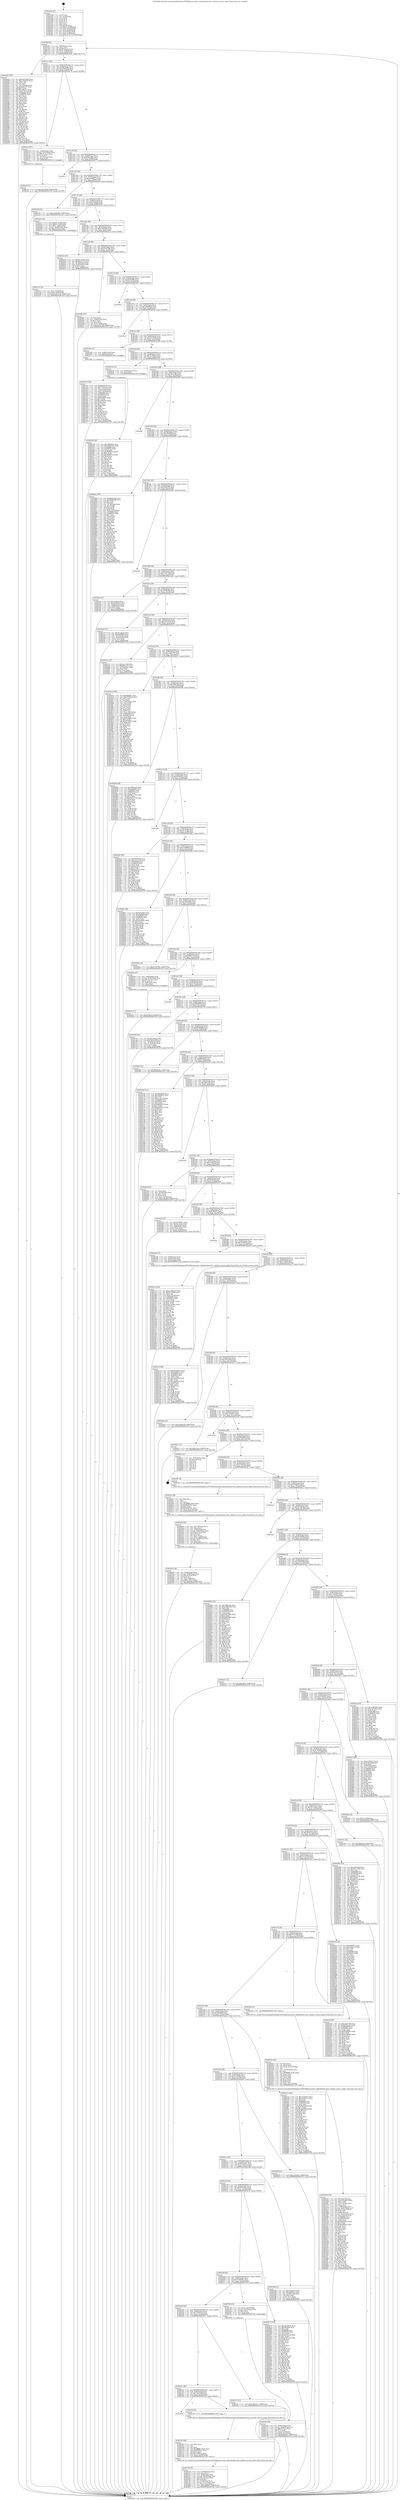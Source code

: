 digraph "0x401bd0" {
  label = "0x401bd0 (/mnt/c/Users/mathe/Desktop/tcc/POCII/binaries/extr_kittykittyline-buf.c_linebuf_reverse_index_Final-ollvm.out::main(0))"
  labelloc = "t"
  node[shape=record]

  Entry [label="",width=0.3,height=0.3,shape=circle,fillcolor=black,style=filled]
  "0x401bff" [label="{
     0x401bff [29]\l
     | [instrs]\l
     &nbsp;&nbsp;0x401bff \<+3\>: mov -0x80(%rbp),%eax\l
     &nbsp;&nbsp;0x401c02 \<+2\>: mov %eax,%ecx\l
     &nbsp;&nbsp;0x401c04 \<+6\>: sub $0x835dae3e,%ecx\l
     &nbsp;&nbsp;0x401c0a \<+6\>: mov %eax,-0x84(%rbp)\l
     &nbsp;&nbsp;0x401c10 \<+6\>: mov %ecx,-0x88(%rbp)\l
     &nbsp;&nbsp;0x401c16 \<+6\>: je 0000000000402d43 \<main+0x1173\>\l
  }"]
  "0x402d43" [label="{
     0x402d43 [155]\l
     | [instrs]\l
     &nbsp;&nbsp;0x402d43 \<+5\>: mov $0xc429c58b,%eax\l
     &nbsp;&nbsp;0x402d48 \<+5\>: mov $0x176e6f3a,%ecx\l
     &nbsp;&nbsp;0x402d4d \<+2\>: mov $0x1,%dl\l
     &nbsp;&nbsp;0x402d4f \<+2\>: xor %esi,%esi\l
     &nbsp;&nbsp;0x402d51 \<+3\>: mov -0x7c(%rbp),%edi\l
     &nbsp;&nbsp;0x402d54 \<+6\>: sub $0xa69a727,%edi\l
     &nbsp;&nbsp;0x402d5a \<+3\>: add $0x1,%edi\l
     &nbsp;&nbsp;0x402d5d \<+6\>: add $0xa69a727,%edi\l
     &nbsp;&nbsp;0x402d63 \<+3\>: mov %edi,-0x7c(%rbp)\l
     &nbsp;&nbsp;0x402d66 \<+7\>: mov 0x406068,%edi\l
     &nbsp;&nbsp;0x402d6d \<+8\>: mov 0x406054,%r8d\l
     &nbsp;&nbsp;0x402d75 \<+3\>: sub $0x1,%esi\l
     &nbsp;&nbsp;0x402d78 \<+3\>: mov %edi,%r9d\l
     &nbsp;&nbsp;0x402d7b \<+3\>: add %esi,%r9d\l
     &nbsp;&nbsp;0x402d7e \<+4\>: imul %r9d,%edi\l
     &nbsp;&nbsp;0x402d82 \<+3\>: and $0x1,%edi\l
     &nbsp;&nbsp;0x402d85 \<+3\>: cmp $0x0,%edi\l
     &nbsp;&nbsp;0x402d88 \<+4\>: sete %r10b\l
     &nbsp;&nbsp;0x402d8c \<+4\>: cmp $0xa,%r8d\l
     &nbsp;&nbsp;0x402d90 \<+4\>: setl %r11b\l
     &nbsp;&nbsp;0x402d94 \<+3\>: mov %r10b,%bl\l
     &nbsp;&nbsp;0x402d97 \<+3\>: xor $0xff,%bl\l
     &nbsp;&nbsp;0x402d9a \<+3\>: mov %r11b,%r14b\l
     &nbsp;&nbsp;0x402d9d \<+4\>: xor $0xff,%r14b\l
     &nbsp;&nbsp;0x402da1 \<+3\>: xor $0x1,%dl\l
     &nbsp;&nbsp;0x402da4 \<+3\>: mov %bl,%r15b\l
     &nbsp;&nbsp;0x402da7 \<+4\>: and $0xff,%r15b\l
     &nbsp;&nbsp;0x402dab \<+3\>: and %dl,%r10b\l
     &nbsp;&nbsp;0x402dae \<+3\>: mov %r14b,%r12b\l
     &nbsp;&nbsp;0x402db1 \<+4\>: and $0xff,%r12b\l
     &nbsp;&nbsp;0x402db5 \<+3\>: and %dl,%r11b\l
     &nbsp;&nbsp;0x402db8 \<+3\>: or %r10b,%r15b\l
     &nbsp;&nbsp;0x402dbb \<+3\>: or %r11b,%r12b\l
     &nbsp;&nbsp;0x402dbe \<+3\>: xor %r12b,%r15b\l
     &nbsp;&nbsp;0x402dc1 \<+3\>: or %r14b,%bl\l
     &nbsp;&nbsp;0x402dc4 \<+3\>: xor $0xff,%bl\l
     &nbsp;&nbsp;0x402dc7 \<+3\>: or $0x1,%dl\l
     &nbsp;&nbsp;0x402dca \<+2\>: and %dl,%bl\l
     &nbsp;&nbsp;0x402dcc \<+3\>: or %bl,%r15b\l
     &nbsp;&nbsp;0x402dcf \<+4\>: test $0x1,%r15b\l
     &nbsp;&nbsp;0x402dd3 \<+3\>: cmovne %ecx,%eax\l
     &nbsp;&nbsp;0x402dd6 \<+3\>: mov %eax,-0x80(%rbp)\l
     &nbsp;&nbsp;0x402dd9 \<+5\>: jmp 000000000040310f \<main+0x153f\>\l
  }"]
  "0x401c1c" [label="{
     0x401c1c [28]\l
     | [instrs]\l
     &nbsp;&nbsp;0x401c1c \<+5\>: jmp 0000000000401c21 \<main+0x51\>\l
     &nbsp;&nbsp;0x401c21 \<+6\>: mov -0x84(%rbp),%eax\l
     &nbsp;&nbsp;0x401c27 \<+5\>: sub $0x982d68fb,%eax\l
     &nbsp;&nbsp;0x401c2c \<+6\>: mov %eax,-0x8c(%rbp)\l
     &nbsp;&nbsp;0x401c32 \<+6\>: je 0000000000402cc4 \<main+0x10f4\>\l
  }"]
  Exit [label="",width=0.3,height=0.3,shape=circle,fillcolor=black,style=filled,peripheries=2]
  "0x402cc4" [label="{
     0x402cc4 [27]\l
     | [instrs]\l
     &nbsp;&nbsp;0x402cc4 \<+4\>: mov -0x60(%rbp),%rax\l
     &nbsp;&nbsp;0x402cc8 \<+4\>: movslq -0x7c(%rbp),%rcx\l
     &nbsp;&nbsp;0x402ccc \<+4\>: imul $0x18,%rcx,%rcx\l
     &nbsp;&nbsp;0x402cd0 \<+3\>: add %rcx,%rax\l
     &nbsp;&nbsp;0x402cd3 \<+4\>: mov 0x10(%rax),%rax\l
     &nbsp;&nbsp;0x402cd7 \<+3\>: mov %rax,%rdi\l
     &nbsp;&nbsp;0x402cda \<+5\>: call 0000000000401030 \<free@plt\>\l
     | [calls]\l
     &nbsp;&nbsp;0x401030 \{1\} (unknown)\l
  }"]
  "0x401c38" [label="{
     0x401c38 [28]\l
     | [instrs]\l
     &nbsp;&nbsp;0x401c38 \<+5\>: jmp 0000000000401c3d \<main+0x6d\>\l
     &nbsp;&nbsp;0x401c3d \<+6\>: mov -0x84(%rbp),%eax\l
     &nbsp;&nbsp;0x401c43 \<+5\>: sub $0x9ebae9ba,%eax\l
     &nbsp;&nbsp;0x401c48 \<+6\>: mov %eax,-0x90(%rbp)\l
     &nbsp;&nbsp;0x401c4e \<+6\>: je 0000000000403077 \<main+0x14a7\>\l
  }"]
  "0x402e49" [label="{
     0x402e49 [94]\l
     | [instrs]\l
     &nbsp;&nbsp;0x402e49 \<+5\>: mov $0xe89bd56c,%ecx\l
     &nbsp;&nbsp;0x402e4e \<+5\>: mov $0x33695543,%edx\l
     &nbsp;&nbsp;0x402e53 \<+7\>: mov 0x406068,%esi\l
     &nbsp;&nbsp;0x402e5a \<+8\>: mov 0x406054,%r8d\l
     &nbsp;&nbsp;0x402e62 \<+3\>: mov %esi,%r9d\l
     &nbsp;&nbsp;0x402e65 \<+7\>: sub $0x999067f1,%r9d\l
     &nbsp;&nbsp;0x402e6c \<+4\>: sub $0x1,%r9d\l
     &nbsp;&nbsp;0x402e70 \<+7\>: add $0x999067f1,%r9d\l
     &nbsp;&nbsp;0x402e77 \<+4\>: imul %r9d,%esi\l
     &nbsp;&nbsp;0x402e7b \<+3\>: and $0x1,%esi\l
     &nbsp;&nbsp;0x402e7e \<+3\>: cmp $0x0,%esi\l
     &nbsp;&nbsp;0x402e81 \<+4\>: sete %r10b\l
     &nbsp;&nbsp;0x402e85 \<+4\>: cmp $0xa,%r8d\l
     &nbsp;&nbsp;0x402e89 \<+4\>: setl %r11b\l
     &nbsp;&nbsp;0x402e8d \<+3\>: mov %r10b,%bl\l
     &nbsp;&nbsp;0x402e90 \<+3\>: and %r11b,%bl\l
     &nbsp;&nbsp;0x402e93 \<+3\>: xor %r11b,%r10b\l
     &nbsp;&nbsp;0x402e96 \<+3\>: or %r10b,%bl\l
     &nbsp;&nbsp;0x402e99 \<+3\>: test $0x1,%bl\l
     &nbsp;&nbsp;0x402e9c \<+3\>: cmovne %edx,%ecx\l
     &nbsp;&nbsp;0x402e9f \<+3\>: mov %ecx,-0x80(%rbp)\l
     &nbsp;&nbsp;0x402ea2 \<+5\>: jmp 000000000040310f \<main+0x153f\>\l
  }"]
  "0x403077" [label="{
     0x403077\l
  }", style=dashed]
  "0x401c54" [label="{
     0x401c54 [28]\l
     | [instrs]\l
     &nbsp;&nbsp;0x401c54 \<+5\>: jmp 0000000000401c59 \<main+0x89\>\l
     &nbsp;&nbsp;0x401c59 \<+6\>: mov -0x84(%rbp),%eax\l
     &nbsp;&nbsp;0x401c5f \<+5\>: sub $0xa2dfd831,%eax\l
     &nbsp;&nbsp;0x401c64 \<+6\>: mov %eax,-0x94(%rbp)\l
     &nbsp;&nbsp;0x401c6a \<+6\>: je 0000000000402c9d \<main+0x10cd\>\l
  }"]
  "0x402cdf" [label="{
     0x402cdf [12]\l
     | [instrs]\l
     &nbsp;&nbsp;0x402cdf \<+7\>: movl $0x5cb7d544,-0x80(%rbp)\l
     &nbsp;&nbsp;0x402ce6 \<+5\>: jmp 000000000040310f \<main+0x153f\>\l
  }"]
  "0x402c9d" [label="{
     0x402c9d [12]\l
     | [instrs]\l
     &nbsp;&nbsp;0x402c9d \<+7\>: movl $0xe1686390,-0x80(%rbp)\l
     &nbsp;&nbsp;0x402ca4 \<+5\>: jmp 000000000040310f \<main+0x153f\>\l
  }"]
  "0x401c70" [label="{
     0x401c70 [28]\l
     | [instrs]\l
     &nbsp;&nbsp;0x401c70 \<+5\>: jmp 0000000000401c75 \<main+0xa5\>\l
     &nbsp;&nbsp;0x401c75 \<+6\>: mov -0x84(%rbp),%eax\l
     &nbsp;&nbsp;0x401c7b \<+5\>: sub $0xa2f25ea3,%eax\l
     &nbsp;&nbsp;0x401c80 \<+6\>: mov %eax,-0x98(%rbp)\l
     &nbsp;&nbsp;0x401c86 \<+6\>: je 00000000004023a3 \<main+0x7d3\>\l
  }"]
  "0x402b51" [label="{
     0x402b51 [12]\l
     | [instrs]\l
     &nbsp;&nbsp;0x402b51 \<+7\>: movl $0xfc5a8e3f,-0x80(%rbp)\l
     &nbsp;&nbsp;0x402b58 \<+5\>: jmp 000000000040310f \<main+0x153f\>\l
  }"]
  "0x4023a3" [label="{
     0x4023a3 [34]\l
     | [instrs]\l
     &nbsp;&nbsp;0x4023a3 \<+7\>: movl $0x64,-0x50(%rbp)\l
     &nbsp;&nbsp;0x4023aa \<+7\>: movl $0x64,-0x54(%rbp)\l
     &nbsp;&nbsp;0x4023b1 \<+7\>: movl $0x1,-0x58(%rbp)\l
     &nbsp;&nbsp;0x4023b8 \<+4\>: movslq -0x58(%rbp),%rax\l
     &nbsp;&nbsp;0x4023bc \<+4\>: imul $0x18,%rax,%rdi\l
     &nbsp;&nbsp;0x4023c0 \<+5\>: call 0000000000401050 \<malloc@plt\>\l
     | [calls]\l
     &nbsp;&nbsp;0x401050 \{1\} (unknown)\l
  }"]
  "0x401c8c" [label="{
     0x401c8c [28]\l
     | [instrs]\l
     &nbsp;&nbsp;0x401c8c \<+5\>: jmp 0000000000401c91 \<main+0xc1\>\l
     &nbsp;&nbsp;0x401c91 \<+6\>: mov -0x84(%rbp),%eax\l
     &nbsp;&nbsp;0x401c97 \<+5\>: sub $0xac34a904,%eax\l
     &nbsp;&nbsp;0x401c9c \<+6\>: mov %eax,-0x9c(%rbp)\l
     &nbsp;&nbsp;0x401ca2 \<+6\>: je 0000000000402b1b \<main+0xf4b\>\l
  }"]
  "0x402a7a" [label="{
     0x402a7a [149]\l
     | [instrs]\l
     &nbsp;&nbsp;0x402a7a \<+5\>: mov $0x261b8183,%edx\l
     &nbsp;&nbsp;0x402a7f \<+5\>: mov $0x5ec789bd,%esi\l
     &nbsp;&nbsp;0x402a84 \<+2\>: mov $0x1,%al\l
     &nbsp;&nbsp;0x402a86 \<+7\>: movl $0x0,-0x78(%rbp)\l
     &nbsp;&nbsp;0x402a8d \<+7\>: mov 0x406068,%ecx\l
     &nbsp;&nbsp;0x402a94 \<+8\>: mov 0x406054,%r8d\l
     &nbsp;&nbsp;0x402a9c \<+3\>: mov %ecx,%r9d\l
     &nbsp;&nbsp;0x402a9f \<+7\>: sub $0x8c1ddd81,%r9d\l
     &nbsp;&nbsp;0x402aa6 \<+4\>: sub $0x1,%r9d\l
     &nbsp;&nbsp;0x402aaa \<+7\>: add $0x8c1ddd81,%r9d\l
     &nbsp;&nbsp;0x402ab1 \<+4\>: imul %r9d,%ecx\l
     &nbsp;&nbsp;0x402ab5 \<+3\>: and $0x1,%ecx\l
     &nbsp;&nbsp;0x402ab8 \<+3\>: cmp $0x0,%ecx\l
     &nbsp;&nbsp;0x402abb \<+4\>: sete %r10b\l
     &nbsp;&nbsp;0x402abf \<+4\>: cmp $0xa,%r8d\l
     &nbsp;&nbsp;0x402ac3 \<+4\>: setl %r11b\l
     &nbsp;&nbsp;0x402ac7 \<+3\>: mov %r10b,%bl\l
     &nbsp;&nbsp;0x402aca \<+3\>: xor $0xff,%bl\l
     &nbsp;&nbsp;0x402acd \<+3\>: mov %r11b,%r14b\l
     &nbsp;&nbsp;0x402ad0 \<+4\>: xor $0xff,%r14b\l
     &nbsp;&nbsp;0x402ad4 \<+2\>: xor $0x1,%al\l
     &nbsp;&nbsp;0x402ad6 \<+3\>: mov %bl,%r15b\l
     &nbsp;&nbsp;0x402ad9 \<+4\>: and $0xff,%r15b\l
     &nbsp;&nbsp;0x402add \<+3\>: and %al,%r10b\l
     &nbsp;&nbsp;0x402ae0 \<+3\>: mov %r14b,%r12b\l
     &nbsp;&nbsp;0x402ae3 \<+4\>: and $0xff,%r12b\l
     &nbsp;&nbsp;0x402ae7 \<+3\>: and %al,%r11b\l
     &nbsp;&nbsp;0x402aea \<+3\>: or %r10b,%r15b\l
     &nbsp;&nbsp;0x402aed \<+3\>: or %r11b,%r12b\l
     &nbsp;&nbsp;0x402af0 \<+3\>: xor %r12b,%r15b\l
     &nbsp;&nbsp;0x402af3 \<+3\>: or %r14b,%bl\l
     &nbsp;&nbsp;0x402af6 \<+3\>: xor $0xff,%bl\l
     &nbsp;&nbsp;0x402af9 \<+2\>: or $0x1,%al\l
     &nbsp;&nbsp;0x402afb \<+2\>: and %al,%bl\l
     &nbsp;&nbsp;0x402afd \<+3\>: or %bl,%r15b\l
     &nbsp;&nbsp;0x402b00 \<+4\>: test $0x1,%r15b\l
     &nbsp;&nbsp;0x402b04 \<+3\>: cmovne %esi,%edx\l
     &nbsp;&nbsp;0x402b07 \<+3\>: mov %edx,-0x80(%rbp)\l
     &nbsp;&nbsp;0x402b0a \<+5\>: jmp 000000000040310f \<main+0x153f\>\l
  }"]
  "0x402b1b" [label="{
     0x402b1b [27]\l
     | [instrs]\l
     &nbsp;&nbsp;0x402b1b \<+5\>: mov $0x68710e0e,%eax\l
     &nbsp;&nbsp;0x402b20 \<+5\>: mov $0xf4461132,%ecx\l
     &nbsp;&nbsp;0x402b25 \<+3\>: mov -0x78(%rbp),%edx\l
     &nbsp;&nbsp;0x402b28 \<+3\>: cmp -0x58(%rbp),%edx\l
     &nbsp;&nbsp;0x402b2b \<+3\>: cmovl %ecx,%eax\l
     &nbsp;&nbsp;0x402b2e \<+3\>: mov %eax,-0x80(%rbp)\l
     &nbsp;&nbsp;0x402b31 \<+5\>: jmp 000000000040310f \<main+0x153f\>\l
  }"]
  "0x401ca8" [label="{
     0x401ca8 [28]\l
     | [instrs]\l
     &nbsp;&nbsp;0x401ca8 \<+5\>: jmp 0000000000401cad \<main+0xdd\>\l
     &nbsp;&nbsp;0x401cad \<+6\>: mov -0x84(%rbp),%eax\l
     &nbsp;&nbsp;0x401cb3 \<+5\>: sub $0xb31b7506,%eax\l
     &nbsp;&nbsp;0x401cb8 \<+6\>: mov %eax,-0xa0(%rbp)\l
     &nbsp;&nbsp;0x401cbe \<+6\>: je 00000000004029fa \<main+0xe2a\>\l
  }"]
  "0x4027dd" [label="{
     0x4027dd [47]\l
     | [instrs]\l
     &nbsp;&nbsp;0x4027dd \<+6\>: mov -0x180(%rbp),%ecx\l
     &nbsp;&nbsp;0x4027e3 \<+3\>: imul %eax,%ecx\l
     &nbsp;&nbsp;0x4027e6 \<+4\>: mov -0x60(%rbp),%rsi\l
     &nbsp;&nbsp;0x4027ea \<+4\>: movslq -0x64(%rbp),%rdi\l
     &nbsp;&nbsp;0x4027ee \<+4\>: imul $0x18,%rdi,%rdi\l
     &nbsp;&nbsp;0x4027f2 \<+3\>: add %rdi,%rsi\l
     &nbsp;&nbsp;0x4027f5 \<+4\>: mov 0x10(%rsi),%rsi\l
     &nbsp;&nbsp;0x4027f9 \<+4\>: movslq -0x74(%rbp),%rdi\l
     &nbsp;&nbsp;0x4027fd \<+3\>: mov %ecx,(%rsi,%rdi,4)\l
     &nbsp;&nbsp;0x402800 \<+7\>: movl $0xec5f0809,-0x80(%rbp)\l
     &nbsp;&nbsp;0x402807 \<+5\>: jmp 000000000040310f \<main+0x153f\>\l
  }"]
  "0x4029fa" [label="{
     0x4029fa [25]\l
     | [instrs]\l
     &nbsp;&nbsp;0x4029fa \<+2\>: xor %eax,%eax\l
     &nbsp;&nbsp;0x4029fc \<+3\>: mov -0x64(%rbp),%ecx\l
     &nbsp;&nbsp;0x4029ff \<+3\>: sub $0x1,%eax\l
     &nbsp;&nbsp;0x402a02 \<+2\>: sub %eax,%ecx\l
     &nbsp;&nbsp;0x402a04 \<+3\>: mov %ecx,-0x64(%rbp)\l
     &nbsp;&nbsp;0x402a07 \<+7\>: movl $0xd14471d8,-0x80(%rbp)\l
     &nbsp;&nbsp;0x402a0e \<+5\>: jmp 000000000040310f \<main+0x153f\>\l
  }"]
  "0x401cc4" [label="{
     0x401cc4 [28]\l
     | [instrs]\l
     &nbsp;&nbsp;0x401cc4 \<+5\>: jmp 0000000000401cc9 \<main+0xf9\>\l
     &nbsp;&nbsp;0x401cc9 \<+6\>: mov -0x84(%rbp),%eax\l
     &nbsp;&nbsp;0x401ccf \<+5\>: sub $0xc429c58b,%eax\l
     &nbsp;&nbsp;0x401cd4 \<+6\>: mov %eax,-0xa4(%rbp)\l
     &nbsp;&nbsp;0x401cda \<+6\>: je 00000000004030d7 \<main+0x1507\>\l
  }"]
  "0x4027b5" [label="{
     0x4027b5 [40]\l
     | [instrs]\l
     &nbsp;&nbsp;0x4027b5 \<+5\>: mov $0x2,%ecx\l
     &nbsp;&nbsp;0x4027ba \<+1\>: cltd\l
     &nbsp;&nbsp;0x4027bb \<+2\>: idiv %ecx\l
     &nbsp;&nbsp;0x4027bd \<+6\>: imul $0xfffffffe,%edx,%ecx\l
     &nbsp;&nbsp;0x4027c3 \<+6\>: sub $0x593f6aee,%ecx\l
     &nbsp;&nbsp;0x4027c9 \<+3\>: add $0x1,%ecx\l
     &nbsp;&nbsp;0x4027cc \<+6\>: add $0x593f6aee,%ecx\l
     &nbsp;&nbsp;0x4027d2 \<+6\>: mov %ecx,-0x180(%rbp)\l
     &nbsp;&nbsp;0x4027d8 \<+5\>: call 0000000000401160 \<next_i\>\l
     | [calls]\l
     &nbsp;&nbsp;0x401160 \{1\} (/mnt/c/Users/mathe/Desktop/tcc/POCII/binaries/extr_kittykittyline-buf.c_linebuf_reverse_index_Final-ollvm.out::next_i)\l
  }"]
  "0x4030d7" [label="{
     0x4030d7\l
  }", style=dashed]
  "0x401ce0" [label="{
     0x401ce0 [28]\l
     | [instrs]\l
     &nbsp;&nbsp;0x401ce0 \<+5\>: jmp 0000000000401ce5 \<main+0x115\>\l
     &nbsp;&nbsp;0x401ce5 \<+6\>: mov -0x84(%rbp),%eax\l
     &nbsp;&nbsp;0x401ceb \<+5\>: sub $0xc68c8818,%eax\l
     &nbsp;&nbsp;0x401cf0 \<+6\>: mov %eax,-0xa8(%rbp)\l
     &nbsp;&nbsp;0x401cf6 \<+6\>: je 00000000004030c4 \<main+0x14f4\>\l
  }"]
  "0x402258" [label="{
     0x402258\l
  }", style=dashed]
  "0x4030c4" [label="{
     0x4030c4\l
  }", style=dashed]
  "0x401cfc" [label="{
     0x401cfc [28]\l
     | [instrs]\l
     &nbsp;&nbsp;0x401cfc \<+5\>: jmp 0000000000401d01 \<main+0x131\>\l
     &nbsp;&nbsp;0x401d01 \<+6\>: mov -0x84(%rbp),%eax\l
     &nbsp;&nbsp;0x401d07 \<+5\>: sub $0xca11dc28,%eax\l
     &nbsp;&nbsp;0x401d0c \<+6\>: mov %eax,-0xac(%rbp)\l
     &nbsp;&nbsp;0x401d12 \<+6\>: je 0000000000402309 \<main+0x739\>\l
  }"]
  "0x4027b0" [label="{
     0x4027b0 [5]\l
     | [instrs]\l
     &nbsp;&nbsp;0x4027b0 \<+5\>: call 0000000000401160 \<next_i\>\l
     | [calls]\l
     &nbsp;&nbsp;0x401160 \{1\} (/mnt/c/Users/mathe/Desktop/tcc/POCII/binaries/extr_kittykittyline-buf.c_linebuf_reverse_index_Final-ollvm.out::next_i)\l
  }"]
  "0x402309" [label="{
     0x402309 [13]\l
     | [instrs]\l
     &nbsp;&nbsp;0x402309 \<+4\>: mov -0x48(%rbp),%rax\l
     &nbsp;&nbsp;0x40230d \<+4\>: mov 0x8(%rax),%rdi\l
     &nbsp;&nbsp;0x402311 \<+5\>: call 0000000000401060 \<atoi@plt\>\l
     | [calls]\l
     &nbsp;&nbsp;0x401060 \{1\} (unknown)\l
  }"]
  "0x401d18" [label="{
     0x401d18 [28]\l
     | [instrs]\l
     &nbsp;&nbsp;0x401d18 \<+5\>: jmp 0000000000401d1d \<main+0x14d\>\l
     &nbsp;&nbsp;0x401d1d \<+6\>: mov -0x84(%rbp),%eax\l
     &nbsp;&nbsp;0x401d23 \<+5\>: sub $0xcaa78de2,%eax\l
     &nbsp;&nbsp;0x401d28 \<+6\>: mov %eax,-0xb0(%rbp)\l
     &nbsp;&nbsp;0x401d2e \<+6\>: je 0000000000402e3d \<main+0x126d\>\l
  }"]
  "0x40276f" [label="{
     0x40276f [38]\l
     | [instrs]\l
     &nbsp;&nbsp;0x40276f \<+4\>: mov -0x60(%rbp),%rdi\l
     &nbsp;&nbsp;0x402773 \<+4\>: movslq -0x64(%rbp),%rcx\l
     &nbsp;&nbsp;0x402777 \<+4\>: imul $0x18,%rcx,%rcx\l
     &nbsp;&nbsp;0x40277b \<+3\>: add %rcx,%rdi\l
     &nbsp;&nbsp;0x40277e \<+4\>: mov %rax,0x10(%rdi)\l
     &nbsp;&nbsp;0x402782 \<+7\>: movl $0x0,-0x74(%rbp)\l
     &nbsp;&nbsp;0x402789 \<+7\>: movl $0xf5628045,-0x80(%rbp)\l
     &nbsp;&nbsp;0x402790 \<+5\>: jmp 000000000040310f \<main+0x153f\>\l
  }"]
  "0x402e3d" [label="{
     0x402e3d [12]\l
     | [instrs]\l
     &nbsp;&nbsp;0x402e3d \<+4\>: mov -0x60(%rbp),%rax\l
     &nbsp;&nbsp;0x402e41 \<+3\>: mov %rax,%rdi\l
     &nbsp;&nbsp;0x402e44 \<+5\>: call 0000000000401030 \<free@plt\>\l
     | [calls]\l
     &nbsp;&nbsp;0x401030 \{1\} (unknown)\l
  }"]
  "0x401d34" [label="{
     0x401d34 [28]\l
     | [instrs]\l
     &nbsp;&nbsp;0x401d34 \<+5\>: jmp 0000000000401d39 \<main+0x169\>\l
     &nbsp;&nbsp;0x401d39 \<+6\>: mov -0x84(%rbp),%eax\l
     &nbsp;&nbsp;0x401d3f \<+5\>: sub $0xcb5ec3fb,%eax\l
     &nbsp;&nbsp;0x401d44 \<+6\>: mov %eax,-0xb4(%rbp)\l
     &nbsp;&nbsp;0x401d4a \<+6\>: je 0000000000402ffd \<main+0x142d\>\l
  }"]
  "0x40255f" [label="{
     0x40255f [178]\l
     | [instrs]\l
     &nbsp;&nbsp;0x40255f \<+5\>: mov $0xcb5ec3fb,%ecx\l
     &nbsp;&nbsp;0x402564 \<+5\>: mov $0x1991a005,%edx\l
     &nbsp;&nbsp;0x402569 \<+3\>: mov $0x1,%r8b\l
     &nbsp;&nbsp;0x40256c \<+6\>: mov -0x17c(%rbp),%esi\l
     &nbsp;&nbsp;0x402572 \<+3\>: imul %eax,%esi\l
     &nbsp;&nbsp;0x402575 \<+4\>: mov -0x60(%rbp),%r9\l
     &nbsp;&nbsp;0x402579 \<+4\>: movslq -0x64(%rbp),%r10\l
     &nbsp;&nbsp;0x40257d \<+4\>: imul $0x18,%r10,%r10\l
     &nbsp;&nbsp;0x402581 \<+3\>: add %r10,%r9\l
     &nbsp;&nbsp;0x402584 \<+4\>: mov 0x8(%r9),%r9\l
     &nbsp;&nbsp;0x402588 \<+4\>: movslq -0x6c(%rbp),%r10\l
     &nbsp;&nbsp;0x40258c \<+4\>: mov %esi,(%r9,%r10,4)\l
     &nbsp;&nbsp;0x402590 \<+7\>: mov 0x406068,%eax\l
     &nbsp;&nbsp;0x402597 \<+7\>: mov 0x406054,%esi\l
     &nbsp;&nbsp;0x40259e \<+2\>: mov %eax,%edi\l
     &nbsp;&nbsp;0x4025a0 \<+6\>: add $0xbb9d0ab2,%edi\l
     &nbsp;&nbsp;0x4025a6 \<+3\>: sub $0x1,%edi\l
     &nbsp;&nbsp;0x4025a9 \<+6\>: sub $0xbb9d0ab2,%edi\l
     &nbsp;&nbsp;0x4025af \<+3\>: imul %edi,%eax\l
     &nbsp;&nbsp;0x4025b2 \<+3\>: and $0x1,%eax\l
     &nbsp;&nbsp;0x4025b5 \<+3\>: cmp $0x0,%eax\l
     &nbsp;&nbsp;0x4025b8 \<+4\>: sete %r11b\l
     &nbsp;&nbsp;0x4025bc \<+3\>: cmp $0xa,%esi\l
     &nbsp;&nbsp;0x4025bf \<+3\>: setl %bl\l
     &nbsp;&nbsp;0x4025c2 \<+3\>: mov %r11b,%r14b\l
     &nbsp;&nbsp;0x4025c5 \<+4\>: xor $0xff,%r14b\l
     &nbsp;&nbsp;0x4025c9 \<+3\>: mov %bl,%r15b\l
     &nbsp;&nbsp;0x4025cc \<+4\>: xor $0xff,%r15b\l
     &nbsp;&nbsp;0x4025d0 \<+4\>: xor $0x1,%r8b\l
     &nbsp;&nbsp;0x4025d4 \<+3\>: mov %r14b,%r12b\l
     &nbsp;&nbsp;0x4025d7 \<+4\>: and $0xff,%r12b\l
     &nbsp;&nbsp;0x4025db \<+3\>: and %r8b,%r11b\l
     &nbsp;&nbsp;0x4025de \<+3\>: mov %r15b,%r13b\l
     &nbsp;&nbsp;0x4025e1 \<+4\>: and $0xff,%r13b\l
     &nbsp;&nbsp;0x4025e5 \<+3\>: and %r8b,%bl\l
     &nbsp;&nbsp;0x4025e8 \<+3\>: or %r11b,%r12b\l
     &nbsp;&nbsp;0x4025eb \<+3\>: or %bl,%r13b\l
     &nbsp;&nbsp;0x4025ee \<+3\>: xor %r13b,%r12b\l
     &nbsp;&nbsp;0x4025f1 \<+3\>: or %r15b,%r14b\l
     &nbsp;&nbsp;0x4025f4 \<+4\>: xor $0xff,%r14b\l
     &nbsp;&nbsp;0x4025f8 \<+4\>: or $0x1,%r8b\l
     &nbsp;&nbsp;0x4025fc \<+3\>: and %r8b,%r14b\l
     &nbsp;&nbsp;0x4025ff \<+3\>: or %r14b,%r12b\l
     &nbsp;&nbsp;0x402602 \<+4\>: test $0x1,%r12b\l
     &nbsp;&nbsp;0x402606 \<+3\>: cmovne %edx,%ecx\l
     &nbsp;&nbsp;0x402609 \<+3\>: mov %ecx,-0x80(%rbp)\l
     &nbsp;&nbsp;0x40260c \<+5\>: jmp 000000000040310f \<main+0x153f\>\l
  }"]
  "0x402ffd" [label="{
     0x402ffd\l
  }", style=dashed]
  "0x401d50" [label="{
     0x401d50 [28]\l
     | [instrs]\l
     &nbsp;&nbsp;0x401d50 \<+5\>: jmp 0000000000401d55 \<main+0x185\>\l
     &nbsp;&nbsp;0x401d55 \<+6\>: mov -0x84(%rbp),%eax\l
     &nbsp;&nbsp;0x401d5b \<+5\>: sub $0xcf4d5fbf,%eax\l
     &nbsp;&nbsp;0x401d60 \<+6\>: mov %eax,-0xb8(%rbp)\l
     &nbsp;&nbsp;0x401d66 \<+6\>: je 0000000000402864 \<main+0xc94\>\l
  }"]
  "0x40252b" [label="{
     0x40252b [52]\l
     | [instrs]\l
     &nbsp;&nbsp;0x40252b \<+2\>: xor %ecx,%ecx\l
     &nbsp;&nbsp;0x40252d \<+5\>: mov $0x2,%edx\l
     &nbsp;&nbsp;0x402532 \<+6\>: mov %edx,-0x178(%rbp)\l
     &nbsp;&nbsp;0x402538 \<+1\>: cltd\l
     &nbsp;&nbsp;0x402539 \<+6\>: mov -0x178(%rbp),%esi\l
     &nbsp;&nbsp;0x40253f \<+2\>: idiv %esi\l
     &nbsp;&nbsp;0x402541 \<+6\>: imul $0xfffffffe,%edx,%edx\l
     &nbsp;&nbsp;0x402547 \<+2\>: mov %ecx,%edi\l
     &nbsp;&nbsp;0x402549 \<+2\>: sub %edx,%edi\l
     &nbsp;&nbsp;0x40254b \<+2\>: mov %ecx,%edx\l
     &nbsp;&nbsp;0x40254d \<+3\>: sub $0x1,%edx\l
     &nbsp;&nbsp;0x402550 \<+2\>: add %edx,%edi\l
     &nbsp;&nbsp;0x402552 \<+2\>: sub %edi,%ecx\l
     &nbsp;&nbsp;0x402554 \<+6\>: mov %ecx,-0x17c(%rbp)\l
     &nbsp;&nbsp;0x40255a \<+5\>: call 0000000000401160 \<next_i\>\l
     | [calls]\l
     &nbsp;&nbsp;0x401160 \{1\} (/mnt/c/Users/mathe/Desktop/tcc/POCII/binaries/extr_kittykittyline-buf.c_linebuf_reverse_index_Final-ollvm.out::next_i)\l
  }"]
  "0x402864" [label="{
     0x402864 [150]\l
     | [instrs]\l
     &nbsp;&nbsp;0x402864 \<+5\>: mov $0x9ebae9ba,%eax\l
     &nbsp;&nbsp;0x402869 \<+5\>: mov $0xf6d66d86,%ecx\l
     &nbsp;&nbsp;0x40286e \<+2\>: mov $0x1,%dl\l
     &nbsp;&nbsp;0x402870 \<+2\>: xor %esi,%esi\l
     &nbsp;&nbsp;0x402872 \<+3\>: mov -0x74(%rbp),%edi\l
     &nbsp;&nbsp;0x402875 \<+3\>: mov %esi,%r8d\l
     &nbsp;&nbsp;0x402878 \<+4\>: sub $0x1,%r8d\l
     &nbsp;&nbsp;0x40287c \<+3\>: sub %r8d,%edi\l
     &nbsp;&nbsp;0x40287f \<+3\>: mov %edi,-0x74(%rbp)\l
     &nbsp;&nbsp;0x402882 \<+7\>: mov 0x406068,%edi\l
     &nbsp;&nbsp;0x402889 \<+8\>: mov 0x406054,%r8d\l
     &nbsp;&nbsp;0x402891 \<+3\>: sub $0x1,%esi\l
     &nbsp;&nbsp;0x402894 \<+3\>: mov %edi,%r9d\l
     &nbsp;&nbsp;0x402897 \<+3\>: add %esi,%r9d\l
     &nbsp;&nbsp;0x40289a \<+4\>: imul %r9d,%edi\l
     &nbsp;&nbsp;0x40289e \<+3\>: and $0x1,%edi\l
     &nbsp;&nbsp;0x4028a1 \<+3\>: cmp $0x0,%edi\l
     &nbsp;&nbsp;0x4028a4 \<+4\>: sete %r10b\l
     &nbsp;&nbsp;0x4028a8 \<+4\>: cmp $0xa,%r8d\l
     &nbsp;&nbsp;0x4028ac \<+4\>: setl %r11b\l
     &nbsp;&nbsp;0x4028b0 \<+3\>: mov %r10b,%bl\l
     &nbsp;&nbsp;0x4028b3 \<+3\>: xor $0xff,%bl\l
     &nbsp;&nbsp;0x4028b6 \<+3\>: mov %r11b,%r14b\l
     &nbsp;&nbsp;0x4028b9 \<+4\>: xor $0xff,%r14b\l
     &nbsp;&nbsp;0x4028bd \<+3\>: xor $0x1,%dl\l
     &nbsp;&nbsp;0x4028c0 \<+3\>: mov %bl,%r15b\l
     &nbsp;&nbsp;0x4028c3 \<+4\>: and $0xff,%r15b\l
     &nbsp;&nbsp;0x4028c7 \<+3\>: and %dl,%r10b\l
     &nbsp;&nbsp;0x4028ca \<+3\>: mov %r14b,%r12b\l
     &nbsp;&nbsp;0x4028cd \<+4\>: and $0xff,%r12b\l
     &nbsp;&nbsp;0x4028d1 \<+3\>: and %dl,%r11b\l
     &nbsp;&nbsp;0x4028d4 \<+3\>: or %r10b,%r15b\l
     &nbsp;&nbsp;0x4028d7 \<+3\>: or %r11b,%r12b\l
     &nbsp;&nbsp;0x4028da \<+3\>: xor %r12b,%r15b\l
     &nbsp;&nbsp;0x4028dd \<+3\>: or %r14b,%bl\l
     &nbsp;&nbsp;0x4028e0 \<+3\>: xor $0xff,%bl\l
     &nbsp;&nbsp;0x4028e3 \<+3\>: or $0x1,%dl\l
     &nbsp;&nbsp;0x4028e6 \<+2\>: and %dl,%bl\l
     &nbsp;&nbsp;0x4028e8 \<+3\>: or %bl,%r15b\l
     &nbsp;&nbsp;0x4028eb \<+4\>: test $0x1,%r15b\l
     &nbsp;&nbsp;0x4028ef \<+3\>: cmovne %ecx,%eax\l
     &nbsp;&nbsp;0x4028f2 \<+3\>: mov %eax,-0x80(%rbp)\l
     &nbsp;&nbsp;0x4028f5 \<+5\>: jmp 000000000040310f \<main+0x153f\>\l
  }"]
  "0x401d6c" [label="{
     0x401d6c [28]\l
     | [instrs]\l
     &nbsp;&nbsp;0x401d6c \<+5\>: jmp 0000000000401d71 \<main+0x1a1\>\l
     &nbsp;&nbsp;0x401d71 \<+6\>: mov -0x84(%rbp),%eax\l
     &nbsp;&nbsp;0x401d77 \<+5\>: sub $0xd02bf7f9,%eax\l
     &nbsp;&nbsp;0x401d7c \<+6\>: mov %eax,-0xbc(%rbp)\l
     &nbsp;&nbsp;0x401d82 \<+6\>: je 0000000000402ebf \<main+0x12ef\>\l
  }"]
  "0x402455" [label="{
     0x402455 [38]\l
     | [instrs]\l
     &nbsp;&nbsp;0x402455 \<+4\>: mov -0x60(%rbp),%rsi\l
     &nbsp;&nbsp;0x402459 \<+4\>: movslq -0x64(%rbp),%rdi\l
     &nbsp;&nbsp;0x40245d \<+4\>: imul $0x18,%rdi,%rdi\l
     &nbsp;&nbsp;0x402461 \<+3\>: add %rdi,%rsi\l
     &nbsp;&nbsp;0x402464 \<+4\>: mov %rax,0x8(%rsi)\l
     &nbsp;&nbsp;0x402468 \<+7\>: movl $0x0,-0x6c(%rbp)\l
     &nbsp;&nbsp;0x40246f \<+7\>: movl $0x3db03df,-0x80(%rbp)\l
     &nbsp;&nbsp;0x402476 \<+5\>: jmp 000000000040310f \<main+0x153f\>\l
  }"]
  "0x402ebf" [label="{
     0x402ebf\l
  }", style=dashed]
  "0x401d88" [label="{
     0x401d88 [28]\l
     | [instrs]\l
     &nbsp;&nbsp;0x401d88 \<+5\>: jmp 0000000000401d8d \<main+0x1bd\>\l
     &nbsp;&nbsp;0x401d8d \<+6\>: mov -0x84(%rbp),%eax\l
     &nbsp;&nbsp;0x401d93 \<+5\>: sub $0xd14471d8,%eax\l
     &nbsp;&nbsp;0x401d98 \<+6\>: mov %eax,-0xc0(%rbp)\l
     &nbsp;&nbsp;0x401d9e \<+6\>: je 00000000004023dc \<main+0x80c\>\l
  }"]
  "0x402424" [label="{
     0x402424 [49]\l
     | [instrs]\l
     &nbsp;&nbsp;0x402424 \<+6\>: mov -0x174(%rbp),%ecx\l
     &nbsp;&nbsp;0x40242a \<+3\>: imul %eax,%ecx\l
     &nbsp;&nbsp;0x40242d \<+4\>: mov -0x60(%rbp),%rsi\l
     &nbsp;&nbsp;0x402431 \<+4\>: movslq -0x64(%rbp),%rdi\l
     &nbsp;&nbsp;0x402435 \<+4\>: imul $0x18,%rdi,%rdi\l
     &nbsp;&nbsp;0x402439 \<+3\>: add %rdi,%rsi\l
     &nbsp;&nbsp;0x40243c \<+2\>: mov %ecx,(%rsi)\l
     &nbsp;&nbsp;0x40243e \<+7\>: movl $0x1,-0x68(%rbp)\l
     &nbsp;&nbsp;0x402445 \<+4\>: movslq -0x68(%rbp),%rsi\l
     &nbsp;&nbsp;0x402449 \<+4\>: shl $0x2,%rsi\l
     &nbsp;&nbsp;0x40244d \<+3\>: mov %rsi,%rdi\l
     &nbsp;&nbsp;0x402450 \<+5\>: call 0000000000401050 \<malloc@plt\>\l
     | [calls]\l
     &nbsp;&nbsp;0x401050 \{1\} (unknown)\l
  }"]
  "0x4023dc" [label="{
     0x4023dc [27]\l
     | [instrs]\l
     &nbsp;&nbsp;0x4023dc \<+5\>: mov $0xfc3d4d0,%eax\l
     &nbsp;&nbsp;0x4023e1 \<+5\>: mov $0x2439e3e2,%ecx\l
     &nbsp;&nbsp;0x4023e6 \<+3\>: mov -0x64(%rbp),%edx\l
     &nbsp;&nbsp;0x4023e9 \<+3\>: cmp -0x58(%rbp),%edx\l
     &nbsp;&nbsp;0x4023ec \<+3\>: cmovl %ecx,%eax\l
     &nbsp;&nbsp;0x4023ef \<+3\>: mov %eax,-0x80(%rbp)\l
     &nbsp;&nbsp;0x4023f2 \<+5\>: jmp 000000000040310f \<main+0x153f\>\l
  }"]
  "0x401da4" [label="{
     0x401da4 [28]\l
     | [instrs]\l
     &nbsp;&nbsp;0x401da4 \<+5\>: jmp 0000000000401da9 \<main+0x1d9\>\l
     &nbsp;&nbsp;0x401da9 \<+6\>: mov -0x84(%rbp),%eax\l
     &nbsp;&nbsp;0x401daf \<+5\>: sub $0xe1686390,%eax\l
     &nbsp;&nbsp;0x401db4 \<+6\>: mov %eax,-0xc4(%rbp)\l
     &nbsp;&nbsp;0x401dba \<+6\>: je 0000000000402ca9 \<main+0x10d9\>\l
  }"]
  "0x4023fc" [label="{
     0x4023fc [40]\l
     | [instrs]\l
     &nbsp;&nbsp;0x4023fc \<+5\>: mov $0x2,%ecx\l
     &nbsp;&nbsp;0x402401 \<+1\>: cltd\l
     &nbsp;&nbsp;0x402402 \<+2\>: idiv %ecx\l
     &nbsp;&nbsp;0x402404 \<+6\>: imul $0xfffffffe,%edx,%ecx\l
     &nbsp;&nbsp;0x40240a \<+6\>: sub $0xf6282761,%ecx\l
     &nbsp;&nbsp;0x402410 \<+3\>: add $0x1,%ecx\l
     &nbsp;&nbsp;0x402413 \<+6\>: add $0xf6282761,%ecx\l
     &nbsp;&nbsp;0x402419 \<+6\>: mov %ecx,-0x174(%rbp)\l
     &nbsp;&nbsp;0x40241f \<+5\>: call 0000000000401160 \<next_i\>\l
     | [calls]\l
     &nbsp;&nbsp;0x401160 \{1\} (/mnt/c/Users/mathe/Desktop/tcc/POCII/binaries/extr_kittykittyline-buf.c_linebuf_reverse_index_Final-ollvm.out::next_i)\l
  }"]
  "0x402ca9" [label="{
     0x402ca9 [27]\l
     | [instrs]\l
     &nbsp;&nbsp;0x402ca9 \<+5\>: mov $0x37a2fa25,%eax\l
     &nbsp;&nbsp;0x402cae \<+5\>: mov $0x982d68fb,%ecx\l
     &nbsp;&nbsp;0x402cb3 \<+3\>: mov -0x7c(%rbp),%edx\l
     &nbsp;&nbsp;0x402cb6 \<+3\>: cmp -0x58(%rbp),%edx\l
     &nbsp;&nbsp;0x402cb9 \<+3\>: cmovl %ecx,%eax\l
     &nbsp;&nbsp;0x402cbc \<+3\>: mov %eax,-0x80(%rbp)\l
     &nbsp;&nbsp;0x402cbf \<+5\>: jmp 000000000040310f \<main+0x153f\>\l
  }"]
  "0x401dc0" [label="{
     0x401dc0 [28]\l
     | [instrs]\l
     &nbsp;&nbsp;0x401dc0 \<+5\>: jmp 0000000000401dc5 \<main+0x1f5\>\l
     &nbsp;&nbsp;0x401dc5 \<+6\>: mov -0x84(%rbp),%eax\l
     &nbsp;&nbsp;0x401dcb \<+5\>: sub $0xe2135e70,%eax\l
     &nbsp;&nbsp;0x401dd0 \<+6\>: mov %eax,-0xc8(%rbp)\l
     &nbsp;&nbsp;0x401dd6 \<+6\>: je 000000000040227e \<main+0x6ae\>\l
  }"]
  "0x4023c5" [label="{
     0x4023c5 [23]\l
     | [instrs]\l
     &nbsp;&nbsp;0x4023c5 \<+4\>: mov %rax,-0x60(%rbp)\l
     &nbsp;&nbsp;0x4023c9 \<+7\>: movl $0x0,-0x64(%rbp)\l
     &nbsp;&nbsp;0x4023d0 \<+7\>: movl $0xd14471d8,-0x80(%rbp)\l
     &nbsp;&nbsp;0x4023d7 \<+5\>: jmp 000000000040310f \<main+0x153f\>\l
  }"]
  "0x40227e" [label="{
     0x40227e [27]\l
     | [instrs]\l
     &nbsp;&nbsp;0x40227e \<+5\>: mov $0xebe7c5bf,%eax\l
     &nbsp;&nbsp;0x402283 \<+5\>: mov $0xfbb5c5f1,%ecx\l
     &nbsp;&nbsp;0x402288 \<+3\>: mov -0x34(%rbp),%edx\l
     &nbsp;&nbsp;0x40228b \<+3\>: cmp $0x2,%edx\l
     &nbsp;&nbsp;0x40228e \<+3\>: cmovne %ecx,%eax\l
     &nbsp;&nbsp;0x402291 \<+3\>: mov %eax,-0x80(%rbp)\l
     &nbsp;&nbsp;0x402294 \<+5\>: jmp 000000000040310f \<main+0x153f\>\l
  }"]
  "0x401ddc" [label="{
     0x401ddc [28]\l
     | [instrs]\l
     &nbsp;&nbsp;0x401ddc \<+5\>: jmp 0000000000401de1 \<main+0x211\>\l
     &nbsp;&nbsp;0x401de1 \<+6\>: mov -0x84(%rbp),%eax\l
     &nbsp;&nbsp;0x401de7 \<+5\>: sub $0xe342cc72,%eax\l
     &nbsp;&nbsp;0x401dec \<+6\>: mov %eax,-0xcc(%rbp)\l
     &nbsp;&nbsp;0x401df2 \<+6\>: je 00000000004026a3 \<main+0xad3\>\l
  }"]
  "0x40310f" [label="{
     0x40310f [5]\l
     | [instrs]\l
     &nbsp;&nbsp;0x40310f \<+5\>: jmp 0000000000401bff \<main+0x2f\>\l
  }"]
  "0x401bd0" [label="{
     0x401bd0 [47]\l
     | [instrs]\l
     &nbsp;&nbsp;0x401bd0 \<+1\>: push %rbp\l
     &nbsp;&nbsp;0x401bd1 \<+3\>: mov %rsp,%rbp\l
     &nbsp;&nbsp;0x401bd4 \<+2\>: push %r15\l
     &nbsp;&nbsp;0x401bd6 \<+2\>: push %r14\l
     &nbsp;&nbsp;0x401bd8 \<+2\>: push %r13\l
     &nbsp;&nbsp;0x401bda \<+2\>: push %r12\l
     &nbsp;&nbsp;0x401bdc \<+1\>: push %rbx\l
     &nbsp;&nbsp;0x401bdd \<+7\>: sub $0x168,%rsp\l
     &nbsp;&nbsp;0x401be4 \<+7\>: movl $0x0,-0x38(%rbp)\l
     &nbsp;&nbsp;0x401beb \<+3\>: mov %edi,-0x3c(%rbp)\l
     &nbsp;&nbsp;0x401bee \<+4\>: mov %rsi,-0x48(%rbp)\l
     &nbsp;&nbsp;0x401bf2 \<+3\>: mov -0x3c(%rbp),%edi\l
     &nbsp;&nbsp;0x401bf5 \<+3\>: mov %edi,-0x34(%rbp)\l
     &nbsp;&nbsp;0x401bf8 \<+7\>: movl $0xe2135e70,-0x80(%rbp)\l
  }"]
  "0x40223c" [label="{
     0x40223c [28]\l
     | [instrs]\l
     &nbsp;&nbsp;0x40223c \<+5\>: jmp 0000000000402241 \<main+0x671\>\l
     &nbsp;&nbsp;0x402241 \<+6\>: mov -0x84(%rbp),%eax\l
     &nbsp;&nbsp;0x402247 \<+5\>: sub $0x78e03e9f,%eax\l
     &nbsp;&nbsp;0x40224c \<+6\>: mov %eax,-0x16c(%rbp)\l
     &nbsp;&nbsp;0x402252 \<+6\>: je 00000000004027b0 \<main+0xbe0\>\l
  }"]
  "0x4026a3" [label="{
     0x4026a3 [169]\l
     | [instrs]\l
     &nbsp;&nbsp;0x4026a3 \<+5\>: mov $0x6df0d87,%eax\l
     &nbsp;&nbsp;0x4026a8 \<+5\>: mov $0x47656da4,%ecx\l
     &nbsp;&nbsp;0x4026ad \<+2\>: mov $0x1,%dl\l
     &nbsp;&nbsp;0x4026af \<+2\>: xor %esi,%esi\l
     &nbsp;&nbsp;0x4026b1 \<+3\>: mov -0x6c(%rbp),%edi\l
     &nbsp;&nbsp;0x4026b4 \<+3\>: mov %esi,%r8d\l
     &nbsp;&nbsp;0x4026b7 \<+3\>: sub %edi,%r8d\l
     &nbsp;&nbsp;0x4026ba \<+2\>: mov %esi,%edi\l
     &nbsp;&nbsp;0x4026bc \<+3\>: sub $0x1,%edi\l
     &nbsp;&nbsp;0x4026bf \<+3\>: add %edi,%r8d\l
     &nbsp;&nbsp;0x4026c2 \<+3\>: sub %r8d,%esi\l
     &nbsp;&nbsp;0x4026c5 \<+3\>: mov %esi,-0x6c(%rbp)\l
     &nbsp;&nbsp;0x4026c8 \<+7\>: mov 0x406068,%esi\l
     &nbsp;&nbsp;0x4026cf \<+7\>: mov 0x406054,%edi\l
     &nbsp;&nbsp;0x4026d6 \<+3\>: mov %esi,%r8d\l
     &nbsp;&nbsp;0x4026d9 \<+7\>: sub $0xff759b93,%r8d\l
     &nbsp;&nbsp;0x4026e0 \<+4\>: sub $0x1,%r8d\l
     &nbsp;&nbsp;0x4026e4 \<+7\>: add $0xff759b93,%r8d\l
     &nbsp;&nbsp;0x4026eb \<+4\>: imul %r8d,%esi\l
     &nbsp;&nbsp;0x4026ef \<+3\>: and $0x1,%esi\l
     &nbsp;&nbsp;0x4026f2 \<+3\>: cmp $0x0,%esi\l
     &nbsp;&nbsp;0x4026f5 \<+4\>: sete %r9b\l
     &nbsp;&nbsp;0x4026f9 \<+3\>: cmp $0xa,%edi\l
     &nbsp;&nbsp;0x4026fc \<+4\>: setl %r10b\l
     &nbsp;&nbsp;0x402700 \<+3\>: mov %r9b,%r11b\l
     &nbsp;&nbsp;0x402703 \<+4\>: xor $0xff,%r11b\l
     &nbsp;&nbsp;0x402707 \<+3\>: mov %r10b,%bl\l
     &nbsp;&nbsp;0x40270a \<+3\>: xor $0xff,%bl\l
     &nbsp;&nbsp;0x40270d \<+3\>: xor $0x1,%dl\l
     &nbsp;&nbsp;0x402710 \<+3\>: mov %r11b,%r14b\l
     &nbsp;&nbsp;0x402713 \<+4\>: and $0xff,%r14b\l
     &nbsp;&nbsp;0x402717 \<+3\>: and %dl,%r9b\l
     &nbsp;&nbsp;0x40271a \<+3\>: mov %bl,%r15b\l
     &nbsp;&nbsp;0x40271d \<+4\>: and $0xff,%r15b\l
     &nbsp;&nbsp;0x402721 \<+3\>: and %dl,%r10b\l
     &nbsp;&nbsp;0x402724 \<+3\>: or %r9b,%r14b\l
     &nbsp;&nbsp;0x402727 \<+3\>: or %r10b,%r15b\l
     &nbsp;&nbsp;0x40272a \<+3\>: xor %r15b,%r14b\l
     &nbsp;&nbsp;0x40272d \<+3\>: or %bl,%r11b\l
     &nbsp;&nbsp;0x402730 \<+4\>: xor $0xff,%r11b\l
     &nbsp;&nbsp;0x402734 \<+3\>: or $0x1,%dl\l
     &nbsp;&nbsp;0x402737 \<+3\>: and %dl,%r11b\l
     &nbsp;&nbsp;0x40273a \<+3\>: or %r11b,%r14b\l
     &nbsp;&nbsp;0x40273d \<+4\>: test $0x1,%r14b\l
     &nbsp;&nbsp;0x402741 \<+3\>: cmovne %ecx,%eax\l
     &nbsp;&nbsp;0x402744 \<+3\>: mov %eax,-0x80(%rbp)\l
     &nbsp;&nbsp;0x402747 \<+5\>: jmp 000000000040310f \<main+0x153f\>\l
  }"]
  "0x401df8" [label="{
     0x401df8 [28]\l
     | [instrs]\l
     &nbsp;&nbsp;0x401df8 \<+5\>: jmp 0000000000401dfd \<main+0x22d\>\l
     &nbsp;&nbsp;0x401dfd \<+6\>: mov -0x84(%rbp),%eax\l
     &nbsp;&nbsp;0x401e03 \<+5\>: sub $0xe58bc6a6,%eax\l
     &nbsp;&nbsp;0x401e08 \<+6\>: mov %eax,-0xd0(%rbp)\l
     &nbsp;&nbsp;0x401e0e \<+6\>: je 0000000000402996 \<main+0xdc6\>\l
  }"]
  "0x40237c" [label="{
     0x40237c [12]\l
     | [instrs]\l
     &nbsp;&nbsp;0x40237c \<+7\>: movl $0x618b5d11,-0x80(%rbp)\l
     &nbsp;&nbsp;0x402383 \<+5\>: jmp 000000000040310f \<main+0x153f\>\l
  }"]
  "0x402996" [label="{
     0x402996 [88]\l
     | [instrs]\l
     &nbsp;&nbsp;0x402996 \<+5\>: mov $0x7f66dc2b,%eax\l
     &nbsp;&nbsp;0x40299b \<+5\>: mov $0xf34de9b3,%ecx\l
     &nbsp;&nbsp;0x4029a0 \<+7\>: mov 0x406068,%edx\l
     &nbsp;&nbsp;0x4029a7 \<+7\>: mov 0x406054,%esi\l
     &nbsp;&nbsp;0x4029ae \<+2\>: mov %edx,%edi\l
     &nbsp;&nbsp;0x4029b0 \<+6\>: add $0x68b11746,%edi\l
     &nbsp;&nbsp;0x4029b6 \<+3\>: sub $0x1,%edi\l
     &nbsp;&nbsp;0x4029b9 \<+6\>: sub $0x68b11746,%edi\l
     &nbsp;&nbsp;0x4029bf \<+3\>: imul %edi,%edx\l
     &nbsp;&nbsp;0x4029c2 \<+3\>: and $0x1,%edx\l
     &nbsp;&nbsp;0x4029c5 \<+3\>: cmp $0x0,%edx\l
     &nbsp;&nbsp;0x4029c8 \<+4\>: sete %r8b\l
     &nbsp;&nbsp;0x4029cc \<+3\>: cmp $0xa,%esi\l
     &nbsp;&nbsp;0x4029cf \<+4\>: setl %r9b\l
     &nbsp;&nbsp;0x4029d3 \<+3\>: mov %r8b,%r10b\l
     &nbsp;&nbsp;0x4029d6 \<+3\>: and %r9b,%r10b\l
     &nbsp;&nbsp;0x4029d9 \<+3\>: xor %r9b,%r8b\l
     &nbsp;&nbsp;0x4029dc \<+3\>: or %r8b,%r10b\l
     &nbsp;&nbsp;0x4029df \<+4\>: test $0x1,%r10b\l
     &nbsp;&nbsp;0x4029e3 \<+3\>: cmovne %ecx,%eax\l
     &nbsp;&nbsp;0x4029e6 \<+3\>: mov %eax,-0x80(%rbp)\l
     &nbsp;&nbsp;0x4029e9 \<+5\>: jmp 000000000040310f \<main+0x153f\>\l
  }"]
  "0x401e14" [label="{
     0x401e14 [28]\l
     | [instrs]\l
     &nbsp;&nbsp;0x401e14 \<+5\>: jmp 0000000000401e19 \<main+0x249\>\l
     &nbsp;&nbsp;0x401e19 \<+6\>: mov -0x84(%rbp),%eax\l
     &nbsp;&nbsp;0x401e1f \<+5\>: sub $0xe89bd56c,%eax\l
     &nbsp;&nbsp;0x401e24 \<+6\>: mov %eax,-0xd4(%rbp)\l
     &nbsp;&nbsp;0x401e2a \<+6\>: je 00000000004030f0 \<main+0x1520\>\l
  }"]
  "0x402220" [label="{
     0x402220 [28]\l
     | [instrs]\l
     &nbsp;&nbsp;0x402220 \<+5\>: jmp 0000000000402225 \<main+0x655\>\l
     &nbsp;&nbsp;0x402225 \<+6\>: mov -0x84(%rbp),%eax\l
     &nbsp;&nbsp;0x40222b \<+5\>: sub $0x7291953a,%eax\l
     &nbsp;&nbsp;0x402230 \<+6\>: mov %eax,-0x168(%rbp)\l
     &nbsp;&nbsp;0x402236 \<+6\>: je 000000000040237c \<main+0x7ac\>\l
  }"]
  "0x4030f0" [label="{
     0x4030f0\l
  }", style=dashed]
  "0x401e30" [label="{
     0x401e30 [28]\l
     | [instrs]\l
     &nbsp;&nbsp;0x401e30 \<+5\>: jmp 0000000000401e35 \<main+0x265\>\l
     &nbsp;&nbsp;0x401e35 \<+6\>: mov -0x84(%rbp),%eax\l
     &nbsp;&nbsp;0x401e3b \<+5\>: sub $0xebe7c5bf,%eax\l
     &nbsp;&nbsp;0x401e40 \<+6\>: mov %eax,-0xd8(%rbp)\l
     &nbsp;&nbsp;0x401e46 \<+6\>: je 00000000004022b1 \<main+0x6e1\>\l
  }"]
  "0x402758" [label="{
     0x402758 [23]\l
     | [instrs]\l
     &nbsp;&nbsp;0x402758 \<+7\>: movl $0x1,-0x70(%rbp)\l
     &nbsp;&nbsp;0x40275f \<+4\>: movslq -0x70(%rbp),%rax\l
     &nbsp;&nbsp;0x402763 \<+4\>: shl $0x2,%rax\l
     &nbsp;&nbsp;0x402767 \<+3\>: mov %rax,%rdi\l
     &nbsp;&nbsp;0x40276a \<+5\>: call 0000000000401050 \<malloc@plt\>\l
     | [calls]\l
     &nbsp;&nbsp;0x401050 \{1\} (unknown)\l
  }"]
  "0x4022b1" [label="{
     0x4022b1 [88]\l
     | [instrs]\l
     &nbsp;&nbsp;0x4022b1 \<+5\>: mov $0xf4d39c50,%eax\l
     &nbsp;&nbsp;0x4022b6 \<+5\>: mov $0xca11dc28,%ecx\l
     &nbsp;&nbsp;0x4022bb \<+7\>: mov 0x406068,%edx\l
     &nbsp;&nbsp;0x4022c2 \<+7\>: mov 0x406054,%esi\l
     &nbsp;&nbsp;0x4022c9 \<+2\>: mov %edx,%edi\l
     &nbsp;&nbsp;0x4022cb \<+6\>: add $0xeba545ca,%edi\l
     &nbsp;&nbsp;0x4022d1 \<+3\>: sub $0x1,%edi\l
     &nbsp;&nbsp;0x4022d4 \<+6\>: sub $0xeba545ca,%edi\l
     &nbsp;&nbsp;0x4022da \<+3\>: imul %edi,%edx\l
     &nbsp;&nbsp;0x4022dd \<+3\>: and $0x1,%edx\l
     &nbsp;&nbsp;0x4022e0 \<+3\>: cmp $0x0,%edx\l
     &nbsp;&nbsp;0x4022e3 \<+4\>: sete %r8b\l
     &nbsp;&nbsp;0x4022e7 \<+3\>: cmp $0xa,%esi\l
     &nbsp;&nbsp;0x4022ea \<+4\>: setl %r9b\l
     &nbsp;&nbsp;0x4022ee \<+3\>: mov %r8b,%r10b\l
     &nbsp;&nbsp;0x4022f1 \<+3\>: and %r9b,%r10b\l
     &nbsp;&nbsp;0x4022f4 \<+3\>: xor %r9b,%r8b\l
     &nbsp;&nbsp;0x4022f7 \<+3\>: or %r8b,%r10b\l
     &nbsp;&nbsp;0x4022fa \<+4\>: test $0x1,%r10b\l
     &nbsp;&nbsp;0x4022fe \<+3\>: cmovne %ecx,%eax\l
     &nbsp;&nbsp;0x402301 \<+3\>: mov %eax,-0x80(%rbp)\l
     &nbsp;&nbsp;0x402304 \<+5\>: jmp 000000000040310f \<main+0x153f\>\l
  }"]
  "0x401e4c" [label="{
     0x401e4c [28]\l
     | [instrs]\l
     &nbsp;&nbsp;0x401e4c \<+5\>: jmp 0000000000401e51 \<main+0x281\>\l
     &nbsp;&nbsp;0x401e51 \<+6\>: mov -0x84(%rbp),%eax\l
     &nbsp;&nbsp;0x401e57 \<+5\>: sub $0xec5f0809,%eax\l
     &nbsp;&nbsp;0x401e5c \<+6\>: mov %eax,-0xdc(%rbp)\l
     &nbsp;&nbsp;0x401e62 \<+6\>: je 000000000040280c \<main+0xc3c\>\l
  }"]
  "0x402316" [label="{
     0x402316 [102]\l
     | [instrs]\l
     &nbsp;&nbsp;0x402316 \<+5\>: mov $0xf4d39c50,%ecx\l
     &nbsp;&nbsp;0x40231b \<+5\>: mov $0x7291953a,%edx\l
     &nbsp;&nbsp;0x402320 \<+3\>: mov %eax,-0x4c(%rbp)\l
     &nbsp;&nbsp;0x402323 \<+3\>: mov -0x4c(%rbp),%eax\l
     &nbsp;&nbsp;0x402326 \<+3\>: mov %eax,-0x30(%rbp)\l
     &nbsp;&nbsp;0x402329 \<+7\>: mov 0x406068,%eax\l
     &nbsp;&nbsp;0x402330 \<+7\>: mov 0x406054,%esi\l
     &nbsp;&nbsp;0x402337 \<+3\>: mov %eax,%r8d\l
     &nbsp;&nbsp;0x40233a \<+7\>: sub $0xb30fdf4c,%r8d\l
     &nbsp;&nbsp;0x402341 \<+4\>: sub $0x1,%r8d\l
     &nbsp;&nbsp;0x402345 \<+7\>: add $0xb30fdf4c,%r8d\l
     &nbsp;&nbsp;0x40234c \<+4\>: imul %r8d,%eax\l
     &nbsp;&nbsp;0x402350 \<+3\>: and $0x1,%eax\l
     &nbsp;&nbsp;0x402353 \<+3\>: cmp $0x0,%eax\l
     &nbsp;&nbsp;0x402356 \<+4\>: sete %r9b\l
     &nbsp;&nbsp;0x40235a \<+3\>: cmp $0xa,%esi\l
     &nbsp;&nbsp;0x40235d \<+4\>: setl %r10b\l
     &nbsp;&nbsp;0x402361 \<+3\>: mov %r9b,%r11b\l
     &nbsp;&nbsp;0x402364 \<+3\>: and %r10b,%r11b\l
     &nbsp;&nbsp;0x402367 \<+3\>: xor %r10b,%r9b\l
     &nbsp;&nbsp;0x40236a \<+3\>: or %r9b,%r11b\l
     &nbsp;&nbsp;0x40236d \<+4\>: test $0x1,%r11b\l
     &nbsp;&nbsp;0x402371 \<+3\>: cmovne %edx,%ecx\l
     &nbsp;&nbsp;0x402374 \<+3\>: mov %ecx,-0x80(%rbp)\l
     &nbsp;&nbsp;0x402377 \<+5\>: jmp 000000000040310f \<main+0x153f\>\l
  }"]
  "0x402204" [label="{
     0x402204 [28]\l
     | [instrs]\l
     &nbsp;&nbsp;0x402204 \<+5\>: jmp 0000000000402209 \<main+0x639\>\l
     &nbsp;&nbsp;0x402209 \<+6\>: mov -0x84(%rbp),%eax\l
     &nbsp;&nbsp;0x40220f \<+5\>: sub $0x70308501,%eax\l
     &nbsp;&nbsp;0x402214 \<+6\>: mov %eax,-0x164(%rbp)\l
     &nbsp;&nbsp;0x40221a \<+6\>: je 0000000000402758 \<main+0xb88\>\l
  }"]
  "0x40280c" [label="{
     0x40280c [88]\l
     | [instrs]\l
     &nbsp;&nbsp;0x40280c \<+5\>: mov $0x9ebae9ba,%eax\l
     &nbsp;&nbsp;0x402811 \<+5\>: mov $0xcf4d5fbf,%ecx\l
     &nbsp;&nbsp;0x402816 \<+7\>: mov 0x406068,%edx\l
     &nbsp;&nbsp;0x40281d \<+7\>: mov 0x406054,%esi\l
     &nbsp;&nbsp;0x402824 \<+2\>: mov %edx,%edi\l
     &nbsp;&nbsp;0x402826 \<+6\>: add $0xa6cdd497,%edi\l
     &nbsp;&nbsp;0x40282c \<+3\>: sub $0x1,%edi\l
     &nbsp;&nbsp;0x40282f \<+6\>: sub $0xa6cdd497,%edi\l
     &nbsp;&nbsp;0x402835 \<+3\>: imul %edi,%edx\l
     &nbsp;&nbsp;0x402838 \<+3\>: and $0x1,%edx\l
     &nbsp;&nbsp;0x40283b \<+3\>: cmp $0x0,%edx\l
     &nbsp;&nbsp;0x40283e \<+4\>: sete %r8b\l
     &nbsp;&nbsp;0x402842 \<+3\>: cmp $0xa,%esi\l
     &nbsp;&nbsp;0x402845 \<+4\>: setl %r9b\l
     &nbsp;&nbsp;0x402849 \<+3\>: mov %r8b,%r10b\l
     &nbsp;&nbsp;0x40284c \<+3\>: and %r9b,%r10b\l
     &nbsp;&nbsp;0x40284f \<+3\>: xor %r9b,%r8b\l
     &nbsp;&nbsp;0x402852 \<+3\>: or %r8b,%r10b\l
     &nbsp;&nbsp;0x402855 \<+4\>: test $0x1,%r10b\l
     &nbsp;&nbsp;0x402859 \<+3\>: cmovne %ecx,%eax\l
     &nbsp;&nbsp;0x40285c \<+3\>: mov %eax,-0x80(%rbp)\l
     &nbsp;&nbsp;0x40285f \<+5\>: jmp 000000000040310f \<main+0x153f\>\l
  }"]
  "0x401e68" [label="{
     0x401e68 [28]\l
     | [instrs]\l
     &nbsp;&nbsp;0x401e68 \<+5\>: jmp 0000000000401e6d \<main+0x29d\>\l
     &nbsp;&nbsp;0x401e6d \<+6\>: mov -0x84(%rbp),%eax\l
     &nbsp;&nbsp;0x401e73 \<+5\>: sub $0xf34de9b3,%eax\l
     &nbsp;&nbsp;0x401e78 \<+6\>: mov %eax,-0xe0(%rbp)\l
     &nbsp;&nbsp;0x401e7e \<+6\>: je 00000000004029ee \<main+0xe1e\>\l
  }"]
  "0x402b76" [label="{
     0x402b76 [144]\l
     | [instrs]\l
     &nbsp;&nbsp;0x402b76 \<+5\>: mov $0xc68c8818,%eax\l
     &nbsp;&nbsp;0x402b7b \<+5\>: mov $0xf8fa0fab,%ecx\l
     &nbsp;&nbsp;0x402b80 \<+2\>: mov $0x1,%dl\l
     &nbsp;&nbsp;0x402b82 \<+7\>: mov 0x406068,%esi\l
     &nbsp;&nbsp;0x402b89 \<+7\>: mov 0x406054,%edi\l
     &nbsp;&nbsp;0x402b90 \<+3\>: mov %esi,%r8d\l
     &nbsp;&nbsp;0x402b93 \<+7\>: add $0xb3183c38,%r8d\l
     &nbsp;&nbsp;0x402b9a \<+4\>: sub $0x1,%r8d\l
     &nbsp;&nbsp;0x402b9e \<+7\>: sub $0xb3183c38,%r8d\l
     &nbsp;&nbsp;0x402ba5 \<+4\>: imul %r8d,%esi\l
     &nbsp;&nbsp;0x402ba9 \<+3\>: and $0x1,%esi\l
     &nbsp;&nbsp;0x402bac \<+3\>: cmp $0x0,%esi\l
     &nbsp;&nbsp;0x402baf \<+4\>: sete %r9b\l
     &nbsp;&nbsp;0x402bb3 \<+3\>: cmp $0xa,%edi\l
     &nbsp;&nbsp;0x402bb6 \<+4\>: setl %r10b\l
     &nbsp;&nbsp;0x402bba \<+3\>: mov %r9b,%r11b\l
     &nbsp;&nbsp;0x402bbd \<+4\>: xor $0xff,%r11b\l
     &nbsp;&nbsp;0x402bc1 \<+3\>: mov %r10b,%bl\l
     &nbsp;&nbsp;0x402bc4 \<+3\>: xor $0xff,%bl\l
     &nbsp;&nbsp;0x402bc7 \<+3\>: xor $0x1,%dl\l
     &nbsp;&nbsp;0x402bca \<+3\>: mov %r11b,%r14b\l
     &nbsp;&nbsp;0x402bcd \<+4\>: and $0xff,%r14b\l
     &nbsp;&nbsp;0x402bd1 \<+3\>: and %dl,%r9b\l
     &nbsp;&nbsp;0x402bd4 \<+3\>: mov %bl,%r15b\l
     &nbsp;&nbsp;0x402bd7 \<+4\>: and $0xff,%r15b\l
     &nbsp;&nbsp;0x402bdb \<+3\>: and %dl,%r10b\l
     &nbsp;&nbsp;0x402bde \<+3\>: or %r9b,%r14b\l
     &nbsp;&nbsp;0x402be1 \<+3\>: or %r10b,%r15b\l
     &nbsp;&nbsp;0x402be4 \<+3\>: xor %r15b,%r14b\l
     &nbsp;&nbsp;0x402be7 \<+3\>: or %bl,%r11b\l
     &nbsp;&nbsp;0x402bea \<+4\>: xor $0xff,%r11b\l
     &nbsp;&nbsp;0x402bee \<+3\>: or $0x1,%dl\l
     &nbsp;&nbsp;0x402bf1 \<+3\>: and %dl,%r11b\l
     &nbsp;&nbsp;0x402bf4 \<+3\>: or %r11b,%r14b\l
     &nbsp;&nbsp;0x402bf7 \<+4\>: test $0x1,%r14b\l
     &nbsp;&nbsp;0x402bfb \<+3\>: cmovne %ecx,%eax\l
     &nbsp;&nbsp;0x402bfe \<+3\>: mov %eax,-0x80(%rbp)\l
     &nbsp;&nbsp;0x402c01 \<+5\>: jmp 000000000040310f \<main+0x153f\>\l
  }"]
  "0x4029ee" [label="{
     0x4029ee [12]\l
     | [instrs]\l
     &nbsp;&nbsp;0x4029ee \<+7\>: movl $0xb31b7506,-0x80(%rbp)\l
     &nbsp;&nbsp;0x4029f5 \<+5\>: jmp 000000000040310f \<main+0x153f\>\l
  }"]
  "0x401e84" [label="{
     0x401e84 [28]\l
     | [instrs]\l
     &nbsp;&nbsp;0x401e84 \<+5\>: jmp 0000000000401e89 \<main+0x2b9\>\l
     &nbsp;&nbsp;0x401e89 \<+6\>: mov -0x84(%rbp),%eax\l
     &nbsp;&nbsp;0x401e8f \<+5\>: sub $0xf4461132,%eax\l
     &nbsp;&nbsp;0x401e94 \<+6\>: mov %eax,-0xe4(%rbp)\l
     &nbsp;&nbsp;0x401e9a \<+6\>: je 0000000000402b36 \<main+0xf66\>\l
  }"]
  "0x4021e8" [label="{
     0x4021e8 [28]\l
     | [instrs]\l
     &nbsp;&nbsp;0x4021e8 \<+5\>: jmp 00000000004021ed \<main+0x61d\>\l
     &nbsp;&nbsp;0x4021ed \<+6\>: mov -0x84(%rbp),%eax\l
     &nbsp;&nbsp;0x4021f3 \<+5\>: sub $0x68710e0e,%eax\l
     &nbsp;&nbsp;0x4021f8 \<+6\>: mov %eax,-0x160(%rbp)\l
     &nbsp;&nbsp;0x4021fe \<+6\>: je 0000000000402b76 \<main+0xfa6\>\l
  }"]
  "0x402b36" [label="{
     0x402b36 [27]\l
     | [instrs]\l
     &nbsp;&nbsp;0x402b36 \<+4\>: mov -0x60(%rbp),%rax\l
     &nbsp;&nbsp;0x402b3a \<+4\>: movslq -0x78(%rbp),%rcx\l
     &nbsp;&nbsp;0x402b3e \<+4\>: imul $0x18,%rcx,%rcx\l
     &nbsp;&nbsp;0x402b42 \<+3\>: add %rcx,%rax\l
     &nbsp;&nbsp;0x402b45 \<+4\>: mov 0x8(%rax),%rax\l
     &nbsp;&nbsp;0x402b49 \<+3\>: mov %rax,%rdi\l
     &nbsp;&nbsp;0x402b4c \<+5\>: call 0000000000401030 \<free@plt\>\l
     | [calls]\l
     &nbsp;&nbsp;0x401030 \{1\} (unknown)\l
  }"]
  "0x401ea0" [label="{
     0x401ea0 [28]\l
     | [instrs]\l
     &nbsp;&nbsp;0x401ea0 \<+5\>: jmp 0000000000401ea5 \<main+0x2d5\>\l
     &nbsp;&nbsp;0x401ea5 \<+6\>: mov -0x84(%rbp),%eax\l
     &nbsp;&nbsp;0x401eab \<+5\>: sub $0xf4d39c50,%eax\l
     &nbsp;&nbsp;0x401eb0 \<+6\>: mov %eax,-0xe8(%rbp)\l
     &nbsp;&nbsp;0x401eb6 \<+6\>: je 0000000000402fe1 \<main+0x1411\>\l
  }"]
  "0x402388" [label="{
     0x402388 [27]\l
     | [instrs]\l
     &nbsp;&nbsp;0x402388 \<+5\>: mov $0x258afed3,%eax\l
     &nbsp;&nbsp;0x40238d \<+5\>: mov $0xa2f25ea3,%ecx\l
     &nbsp;&nbsp;0x402392 \<+3\>: mov -0x30(%rbp),%edx\l
     &nbsp;&nbsp;0x402395 \<+3\>: cmp $0x0,%edx\l
     &nbsp;&nbsp;0x402398 \<+3\>: cmove %ecx,%eax\l
     &nbsp;&nbsp;0x40239b \<+3\>: mov %eax,-0x80(%rbp)\l
     &nbsp;&nbsp;0x40239e \<+5\>: jmp 000000000040310f \<main+0x153f\>\l
  }"]
  "0x402fe1" [label="{
     0x402fe1\l
  }", style=dashed]
  "0x401ebc" [label="{
     0x401ebc [28]\l
     | [instrs]\l
     &nbsp;&nbsp;0x401ebc \<+5\>: jmp 0000000000401ec1 \<main+0x2f1\>\l
     &nbsp;&nbsp;0x401ec1 \<+6\>: mov -0x84(%rbp),%eax\l
     &nbsp;&nbsp;0x401ec7 \<+5\>: sub $0xf5628045,%eax\l
     &nbsp;&nbsp;0x401ecc \<+6\>: mov %eax,-0xec(%rbp)\l
     &nbsp;&nbsp;0x401ed2 \<+6\>: je 0000000000402795 \<main+0xbc5\>\l
  }"]
  "0x4021cc" [label="{
     0x4021cc [28]\l
     | [instrs]\l
     &nbsp;&nbsp;0x4021cc \<+5\>: jmp 00000000004021d1 \<main+0x601\>\l
     &nbsp;&nbsp;0x4021d1 \<+6\>: mov -0x84(%rbp),%eax\l
     &nbsp;&nbsp;0x4021d7 \<+5\>: sub $0x618b5d11,%eax\l
     &nbsp;&nbsp;0x4021dc \<+6\>: mov %eax,-0x15c(%rbp)\l
     &nbsp;&nbsp;0x4021e2 \<+6\>: je 0000000000402388 \<main+0x7b8\>\l
  }"]
  "0x402795" [label="{
     0x402795 [27]\l
     | [instrs]\l
     &nbsp;&nbsp;0x402795 \<+5\>: mov $0x28c5db8e,%eax\l
     &nbsp;&nbsp;0x40279a \<+5\>: mov $0x78e03e9f,%ecx\l
     &nbsp;&nbsp;0x40279f \<+3\>: mov -0x74(%rbp),%edx\l
     &nbsp;&nbsp;0x4027a2 \<+3\>: cmp -0x70(%rbp),%edx\l
     &nbsp;&nbsp;0x4027a5 \<+3\>: cmovl %ecx,%eax\l
     &nbsp;&nbsp;0x4027a8 \<+3\>: mov %eax,-0x80(%rbp)\l
     &nbsp;&nbsp;0x4027ab \<+5\>: jmp 000000000040310f \<main+0x153f\>\l
  }"]
  "0x401ed8" [label="{
     0x401ed8 [28]\l
     | [instrs]\l
     &nbsp;&nbsp;0x401ed8 \<+5\>: jmp 0000000000401edd \<main+0x30d\>\l
     &nbsp;&nbsp;0x401edd \<+6\>: mov -0x84(%rbp),%eax\l
     &nbsp;&nbsp;0x401ee3 \<+5\>: sub $0xf6d66d86,%eax\l
     &nbsp;&nbsp;0x401ee8 \<+6\>: mov %eax,-0xf0(%rbp)\l
     &nbsp;&nbsp;0x401eee \<+6\>: je 00000000004028fa \<main+0xd2a\>\l
  }"]
  "0x402b0f" [label="{
     0x402b0f [12]\l
     | [instrs]\l
     &nbsp;&nbsp;0x402b0f \<+7\>: movl $0xac34a904,-0x80(%rbp)\l
     &nbsp;&nbsp;0x402b16 \<+5\>: jmp 000000000040310f \<main+0x153f\>\l
  }"]
  "0x4028fa" [label="{
     0x4028fa [12]\l
     | [instrs]\l
     &nbsp;&nbsp;0x4028fa \<+7\>: movl $0xf5628045,-0x80(%rbp)\l
     &nbsp;&nbsp;0x402901 \<+5\>: jmp 000000000040310f \<main+0x153f\>\l
  }"]
  "0x401ef4" [label="{
     0x401ef4 [28]\l
     | [instrs]\l
     &nbsp;&nbsp;0x401ef4 \<+5\>: jmp 0000000000401ef9 \<main+0x329\>\l
     &nbsp;&nbsp;0x401ef9 \<+6\>: mov -0x84(%rbp),%eax\l
     &nbsp;&nbsp;0x401eff \<+5\>: sub $0xf8fa0fab,%eax\l
     &nbsp;&nbsp;0x401f04 \<+6\>: mov %eax,-0xf4(%rbp)\l
     &nbsp;&nbsp;0x401f0a \<+6\>: je 0000000000402c06 \<main+0x1036\>\l
  }"]
  "0x4021b0" [label="{
     0x4021b0 [28]\l
     | [instrs]\l
     &nbsp;&nbsp;0x4021b0 \<+5\>: jmp 00000000004021b5 \<main+0x5e5\>\l
     &nbsp;&nbsp;0x4021b5 \<+6\>: mov -0x84(%rbp),%eax\l
     &nbsp;&nbsp;0x4021bb \<+5\>: sub $0x5ec789bd,%eax\l
     &nbsp;&nbsp;0x4021c0 \<+6\>: mov %eax,-0x158(%rbp)\l
     &nbsp;&nbsp;0x4021c6 \<+6\>: je 0000000000402b0f \<main+0xf3f\>\l
  }"]
  "0x402c06" [label="{
     0x402c06 [151]\l
     | [instrs]\l
     &nbsp;&nbsp;0x402c06 \<+5\>: mov $0xc68c8818,%eax\l
     &nbsp;&nbsp;0x402c0b \<+5\>: mov $0xa2dfd831,%ecx\l
     &nbsp;&nbsp;0x402c10 \<+2\>: mov $0x1,%dl\l
     &nbsp;&nbsp;0x402c12 \<+7\>: movl $0x0,-0x7c(%rbp)\l
     &nbsp;&nbsp;0x402c19 \<+7\>: mov 0x406068,%esi\l
     &nbsp;&nbsp;0x402c20 \<+7\>: mov 0x406054,%edi\l
     &nbsp;&nbsp;0x402c27 \<+3\>: mov %esi,%r8d\l
     &nbsp;&nbsp;0x402c2a \<+7\>: sub $0x6e8d9a23,%r8d\l
     &nbsp;&nbsp;0x402c31 \<+4\>: sub $0x1,%r8d\l
     &nbsp;&nbsp;0x402c35 \<+7\>: add $0x6e8d9a23,%r8d\l
     &nbsp;&nbsp;0x402c3c \<+4\>: imul %r8d,%esi\l
     &nbsp;&nbsp;0x402c40 \<+3\>: and $0x1,%esi\l
     &nbsp;&nbsp;0x402c43 \<+3\>: cmp $0x0,%esi\l
     &nbsp;&nbsp;0x402c46 \<+4\>: sete %r9b\l
     &nbsp;&nbsp;0x402c4a \<+3\>: cmp $0xa,%edi\l
     &nbsp;&nbsp;0x402c4d \<+4\>: setl %r10b\l
     &nbsp;&nbsp;0x402c51 \<+3\>: mov %r9b,%r11b\l
     &nbsp;&nbsp;0x402c54 \<+4\>: xor $0xff,%r11b\l
     &nbsp;&nbsp;0x402c58 \<+3\>: mov %r10b,%bl\l
     &nbsp;&nbsp;0x402c5b \<+3\>: xor $0xff,%bl\l
     &nbsp;&nbsp;0x402c5e \<+3\>: xor $0x1,%dl\l
     &nbsp;&nbsp;0x402c61 \<+3\>: mov %r11b,%r14b\l
     &nbsp;&nbsp;0x402c64 \<+4\>: and $0xff,%r14b\l
     &nbsp;&nbsp;0x402c68 \<+3\>: and %dl,%r9b\l
     &nbsp;&nbsp;0x402c6b \<+3\>: mov %bl,%r15b\l
     &nbsp;&nbsp;0x402c6e \<+4\>: and $0xff,%r15b\l
     &nbsp;&nbsp;0x402c72 \<+3\>: and %dl,%r10b\l
     &nbsp;&nbsp;0x402c75 \<+3\>: or %r9b,%r14b\l
     &nbsp;&nbsp;0x402c78 \<+3\>: or %r10b,%r15b\l
     &nbsp;&nbsp;0x402c7b \<+3\>: xor %r15b,%r14b\l
     &nbsp;&nbsp;0x402c7e \<+3\>: or %bl,%r11b\l
     &nbsp;&nbsp;0x402c81 \<+4\>: xor $0xff,%r11b\l
     &nbsp;&nbsp;0x402c85 \<+3\>: or $0x1,%dl\l
     &nbsp;&nbsp;0x402c88 \<+3\>: and %dl,%r11b\l
     &nbsp;&nbsp;0x402c8b \<+3\>: or %r11b,%r14b\l
     &nbsp;&nbsp;0x402c8e \<+4\>: test $0x1,%r14b\l
     &nbsp;&nbsp;0x402c92 \<+3\>: cmovne %ecx,%eax\l
     &nbsp;&nbsp;0x402c95 \<+3\>: mov %eax,-0x80(%rbp)\l
     &nbsp;&nbsp;0x402c98 \<+5\>: jmp 000000000040310f \<main+0x153f\>\l
  }"]
  "0x401f10" [label="{
     0x401f10 [28]\l
     | [instrs]\l
     &nbsp;&nbsp;0x401f10 \<+5\>: jmp 0000000000401f15 \<main+0x345\>\l
     &nbsp;&nbsp;0x401f15 \<+6\>: mov -0x84(%rbp),%eax\l
     &nbsp;&nbsp;0x401f1b \<+5\>: sub $0xfbb5c5f1,%eax\l
     &nbsp;&nbsp;0x401f20 \<+6\>: mov %eax,-0xf8(%rbp)\l
     &nbsp;&nbsp;0x401f26 \<+6\>: je 0000000000402299 \<main+0x6c9\>\l
  }"]
  "0x402ee3" [label="{
     0x402ee3 [144]\l
     | [instrs]\l
     &nbsp;&nbsp;0x402ee3 \<+5\>: mov $0x1a76e9c7,%eax\l
     &nbsp;&nbsp;0x402ee8 \<+5\>: mov $0x4456c313,%ecx\l
     &nbsp;&nbsp;0x402eed \<+2\>: mov $0x1,%dl\l
     &nbsp;&nbsp;0x402eef \<+7\>: mov 0x406068,%esi\l
     &nbsp;&nbsp;0x402ef6 \<+7\>: mov 0x406054,%edi\l
     &nbsp;&nbsp;0x402efd \<+3\>: mov %esi,%r8d\l
     &nbsp;&nbsp;0x402f00 \<+7\>: sub $0x36e484df,%r8d\l
     &nbsp;&nbsp;0x402f07 \<+4\>: sub $0x1,%r8d\l
     &nbsp;&nbsp;0x402f0b \<+7\>: add $0x36e484df,%r8d\l
     &nbsp;&nbsp;0x402f12 \<+4\>: imul %r8d,%esi\l
     &nbsp;&nbsp;0x402f16 \<+3\>: and $0x1,%esi\l
     &nbsp;&nbsp;0x402f19 \<+3\>: cmp $0x0,%esi\l
     &nbsp;&nbsp;0x402f1c \<+4\>: sete %r9b\l
     &nbsp;&nbsp;0x402f20 \<+3\>: cmp $0xa,%edi\l
     &nbsp;&nbsp;0x402f23 \<+4\>: setl %r10b\l
     &nbsp;&nbsp;0x402f27 \<+3\>: mov %r9b,%r11b\l
     &nbsp;&nbsp;0x402f2a \<+4\>: xor $0xff,%r11b\l
     &nbsp;&nbsp;0x402f2e \<+3\>: mov %r10b,%bl\l
     &nbsp;&nbsp;0x402f31 \<+3\>: xor $0xff,%bl\l
     &nbsp;&nbsp;0x402f34 \<+3\>: xor $0x1,%dl\l
     &nbsp;&nbsp;0x402f37 \<+3\>: mov %r11b,%r14b\l
     &nbsp;&nbsp;0x402f3a \<+4\>: and $0xff,%r14b\l
     &nbsp;&nbsp;0x402f3e \<+3\>: and %dl,%r9b\l
     &nbsp;&nbsp;0x402f41 \<+3\>: mov %bl,%r15b\l
     &nbsp;&nbsp;0x402f44 \<+4\>: and $0xff,%r15b\l
     &nbsp;&nbsp;0x402f48 \<+3\>: and %dl,%r10b\l
     &nbsp;&nbsp;0x402f4b \<+3\>: or %r9b,%r14b\l
     &nbsp;&nbsp;0x402f4e \<+3\>: or %r10b,%r15b\l
     &nbsp;&nbsp;0x402f51 \<+3\>: xor %r15b,%r14b\l
     &nbsp;&nbsp;0x402f54 \<+3\>: or %bl,%r11b\l
     &nbsp;&nbsp;0x402f57 \<+4\>: xor $0xff,%r11b\l
     &nbsp;&nbsp;0x402f5b \<+3\>: or $0x1,%dl\l
     &nbsp;&nbsp;0x402f5e \<+3\>: and %dl,%r11b\l
     &nbsp;&nbsp;0x402f61 \<+3\>: or %r11b,%r14b\l
     &nbsp;&nbsp;0x402f64 \<+4\>: test $0x1,%r14b\l
     &nbsp;&nbsp;0x402f68 \<+3\>: cmovne %ecx,%eax\l
     &nbsp;&nbsp;0x402f6b \<+3\>: mov %eax,-0x80(%rbp)\l
     &nbsp;&nbsp;0x402f6e \<+5\>: jmp 000000000040310f \<main+0x153f\>\l
  }"]
  "0x402299" [label="{
     0x402299\l
  }", style=dashed]
  "0x401f2c" [label="{
     0x401f2c [28]\l
     | [instrs]\l
     &nbsp;&nbsp;0x401f2c \<+5\>: jmp 0000000000401f31 \<main+0x361\>\l
     &nbsp;&nbsp;0x401f31 \<+6\>: mov -0x84(%rbp),%eax\l
     &nbsp;&nbsp;0x401f37 \<+5\>: sub $0xfc5a8e3f,%eax\l
     &nbsp;&nbsp;0x401f3c \<+6\>: mov %eax,-0xfc(%rbp)\l
     &nbsp;&nbsp;0x401f42 \<+6\>: je 0000000000402b5d \<main+0xf8d\>\l
  }"]
  "0x402194" [label="{
     0x402194 [28]\l
     | [instrs]\l
     &nbsp;&nbsp;0x402194 \<+5\>: jmp 0000000000402199 \<main+0x5c9\>\l
     &nbsp;&nbsp;0x402199 \<+6\>: mov -0x84(%rbp),%eax\l
     &nbsp;&nbsp;0x40219f \<+5\>: sub $0x5d64bf5f,%eax\l
     &nbsp;&nbsp;0x4021a4 \<+6\>: mov %eax,-0x154(%rbp)\l
     &nbsp;&nbsp;0x4021aa \<+6\>: je 0000000000402ee3 \<main+0x1313\>\l
  }"]
  "0x402b5d" [label="{
     0x402b5d [25]\l
     | [instrs]\l
     &nbsp;&nbsp;0x402b5d \<+2\>: xor %eax,%eax\l
     &nbsp;&nbsp;0x402b5f \<+3\>: mov -0x78(%rbp),%ecx\l
     &nbsp;&nbsp;0x402b62 \<+3\>: sub $0x1,%eax\l
     &nbsp;&nbsp;0x402b65 \<+2\>: sub %eax,%ecx\l
     &nbsp;&nbsp;0x402b67 \<+3\>: mov %ecx,-0x78(%rbp)\l
     &nbsp;&nbsp;0x402b6a \<+7\>: movl $0xac34a904,-0x80(%rbp)\l
     &nbsp;&nbsp;0x402b71 \<+5\>: jmp 000000000040310f \<main+0x153f\>\l
  }"]
  "0x401f48" [label="{
     0x401f48 [28]\l
     | [instrs]\l
     &nbsp;&nbsp;0x401f48 \<+5\>: jmp 0000000000401f4d \<main+0x37d\>\l
     &nbsp;&nbsp;0x401f4d \<+6\>: mov -0x84(%rbp),%eax\l
     &nbsp;&nbsp;0x401f53 \<+5\>: sub $0x3db03df,%eax\l
     &nbsp;&nbsp;0x401f58 \<+6\>: mov %eax,-0x100(%rbp)\l
     &nbsp;&nbsp;0x401f5e \<+6\>: je 000000000040247b \<main+0x8ab\>\l
  }"]
  "0x402526" [label="{
     0x402526 [5]\l
     | [instrs]\l
     &nbsp;&nbsp;0x402526 \<+5\>: call 0000000000401160 \<next_i\>\l
     | [calls]\l
     &nbsp;&nbsp;0x401160 \{1\} (/mnt/c/Users/mathe/Desktop/tcc/POCII/binaries/extr_kittykittyline-buf.c_linebuf_reverse_index_Final-ollvm.out::next_i)\l
  }"]
  "0x40247b" [label="{
     0x40247b [27]\l
     | [instrs]\l
     &nbsp;&nbsp;0x40247b \<+5\>: mov $0x70308501,%eax\l
     &nbsp;&nbsp;0x402480 \<+5\>: mov $0x5611bdae,%ecx\l
     &nbsp;&nbsp;0x402485 \<+3\>: mov -0x6c(%rbp),%edx\l
     &nbsp;&nbsp;0x402488 \<+3\>: cmp -0x68(%rbp),%edx\l
     &nbsp;&nbsp;0x40248b \<+3\>: cmovl %ecx,%eax\l
     &nbsp;&nbsp;0x40248e \<+3\>: mov %eax,-0x80(%rbp)\l
     &nbsp;&nbsp;0x402491 \<+5\>: jmp 000000000040310f \<main+0x153f\>\l
  }"]
  "0x401f64" [label="{
     0x401f64 [28]\l
     | [instrs]\l
     &nbsp;&nbsp;0x401f64 \<+5\>: jmp 0000000000401f69 \<main+0x399\>\l
     &nbsp;&nbsp;0x401f69 \<+6\>: mov -0x84(%rbp),%eax\l
     &nbsp;&nbsp;0x401f6f \<+5\>: sub $0x6df0d87,%eax\l
     &nbsp;&nbsp;0x401f74 \<+6\>: mov %eax,-0x104(%rbp)\l
     &nbsp;&nbsp;0x401f7a \<+6\>: je 000000000040305e \<main+0x148e\>\l
  }"]
  "0x402178" [label="{
     0x402178 [28]\l
     | [instrs]\l
     &nbsp;&nbsp;0x402178 \<+5\>: jmp 000000000040217d \<main+0x5ad\>\l
     &nbsp;&nbsp;0x40217d \<+6\>: mov -0x84(%rbp),%eax\l
     &nbsp;&nbsp;0x402183 \<+5\>: sub $0x5d11709f,%eax\l
     &nbsp;&nbsp;0x402188 \<+6\>: mov %eax,-0x150(%rbp)\l
     &nbsp;&nbsp;0x40218e \<+6\>: je 0000000000402526 \<main+0x956\>\l
  }"]
  "0x40305e" [label="{
     0x40305e\l
  }", style=dashed]
  "0x401f80" [label="{
     0x401f80 [28]\l
     | [instrs]\l
     &nbsp;&nbsp;0x401f80 \<+5\>: jmp 0000000000401f85 \<main+0x3b5\>\l
     &nbsp;&nbsp;0x401f85 \<+6\>: mov -0x84(%rbp),%eax\l
     &nbsp;&nbsp;0x401f8b \<+5\>: sub $0x7a09663,%eax\l
     &nbsp;&nbsp;0x401f90 \<+6\>: mov %eax,-0x108(%rbp)\l
     &nbsp;&nbsp;0x401f96 \<+6\>: je 0000000000402a6b \<main+0xe9b\>\l
  }"]
  "0x402ceb" [label="{
     0x402ceb [88]\l
     | [instrs]\l
     &nbsp;&nbsp;0x402ceb \<+5\>: mov $0xc429c58b,%eax\l
     &nbsp;&nbsp;0x402cf0 \<+5\>: mov $0x835dae3e,%ecx\l
     &nbsp;&nbsp;0x402cf5 \<+7\>: mov 0x406068,%edx\l
     &nbsp;&nbsp;0x402cfc \<+7\>: mov 0x406054,%esi\l
     &nbsp;&nbsp;0x402d03 \<+2\>: mov %edx,%edi\l
     &nbsp;&nbsp;0x402d05 \<+6\>: sub $0x8e286905,%edi\l
     &nbsp;&nbsp;0x402d0b \<+3\>: sub $0x1,%edi\l
     &nbsp;&nbsp;0x402d0e \<+6\>: add $0x8e286905,%edi\l
     &nbsp;&nbsp;0x402d14 \<+3\>: imul %edi,%edx\l
     &nbsp;&nbsp;0x402d17 \<+3\>: and $0x1,%edx\l
     &nbsp;&nbsp;0x402d1a \<+3\>: cmp $0x0,%edx\l
     &nbsp;&nbsp;0x402d1d \<+4\>: sete %r8b\l
     &nbsp;&nbsp;0x402d21 \<+3\>: cmp $0xa,%esi\l
     &nbsp;&nbsp;0x402d24 \<+4\>: setl %r9b\l
     &nbsp;&nbsp;0x402d28 \<+3\>: mov %r8b,%r10b\l
     &nbsp;&nbsp;0x402d2b \<+3\>: and %r9b,%r10b\l
     &nbsp;&nbsp;0x402d2e \<+3\>: xor %r9b,%r8b\l
     &nbsp;&nbsp;0x402d31 \<+3\>: or %r8b,%r10b\l
     &nbsp;&nbsp;0x402d34 \<+4\>: test $0x1,%r10b\l
     &nbsp;&nbsp;0x402d38 \<+3\>: cmovne %ecx,%eax\l
     &nbsp;&nbsp;0x402d3b \<+3\>: mov %eax,-0x80(%rbp)\l
     &nbsp;&nbsp;0x402d3e \<+5\>: jmp 000000000040310f \<main+0x153f\>\l
  }"]
  "0x402a6b" [label="{
     0x402a6b [15]\l
     | [instrs]\l
     &nbsp;&nbsp;0x402a6b \<+4\>: mov -0x60(%rbp),%rdi\l
     &nbsp;&nbsp;0x402a6f \<+3\>: mov -0x50(%rbp),%esi\l
     &nbsp;&nbsp;0x402a72 \<+3\>: mov -0x54(%rbp),%edx\l
     &nbsp;&nbsp;0x402a75 \<+5\>: call 00000000004013c0 \<linebuf_reverse_index\>\l
     | [calls]\l
     &nbsp;&nbsp;0x4013c0 \{1\} (/mnt/c/Users/mathe/Desktop/tcc/POCII/binaries/extr_kittykittyline-buf.c_linebuf_reverse_index_Final-ollvm.out::linebuf_reverse_index)\l
  }"]
  "0x401f9c" [label="{
     0x401f9c [28]\l
     | [instrs]\l
     &nbsp;&nbsp;0x401f9c \<+5\>: jmp 0000000000401fa1 \<main+0x3d1\>\l
     &nbsp;&nbsp;0x401fa1 \<+6\>: mov -0x84(%rbp),%eax\l
     &nbsp;&nbsp;0x401fa7 \<+5\>: sub $0xfc3d4d0,%eax\l
     &nbsp;&nbsp;0x401fac \<+6\>: mov %eax,-0x10c(%rbp)\l
     &nbsp;&nbsp;0x401fb2 \<+6\>: je 0000000000402a13 \<main+0xe43\>\l
  }"]
  "0x40215c" [label="{
     0x40215c [28]\l
     | [instrs]\l
     &nbsp;&nbsp;0x40215c \<+5\>: jmp 0000000000402161 \<main+0x591\>\l
     &nbsp;&nbsp;0x402161 \<+6\>: mov -0x84(%rbp),%eax\l
     &nbsp;&nbsp;0x402167 \<+5\>: sub $0x5cb7d544,%eax\l
     &nbsp;&nbsp;0x40216c \<+6\>: mov %eax,-0x14c(%rbp)\l
     &nbsp;&nbsp;0x402172 \<+6\>: je 0000000000402ceb \<main+0x111b\>\l
  }"]
  "0x402a13" [label="{
     0x402a13 [88]\l
     | [instrs]\l
     &nbsp;&nbsp;0x402a13 \<+5\>: mov $0x261b8183,%eax\l
     &nbsp;&nbsp;0x402a18 \<+5\>: mov $0x7a09663,%ecx\l
     &nbsp;&nbsp;0x402a1d \<+7\>: mov 0x406068,%edx\l
     &nbsp;&nbsp;0x402a24 \<+7\>: mov 0x406054,%esi\l
     &nbsp;&nbsp;0x402a2b \<+2\>: mov %edx,%edi\l
     &nbsp;&nbsp;0x402a2d \<+6\>: add $0xca6a650b,%edi\l
     &nbsp;&nbsp;0x402a33 \<+3\>: sub $0x1,%edi\l
     &nbsp;&nbsp;0x402a36 \<+6\>: sub $0xca6a650b,%edi\l
     &nbsp;&nbsp;0x402a3c \<+3\>: imul %edi,%edx\l
     &nbsp;&nbsp;0x402a3f \<+3\>: and $0x1,%edx\l
     &nbsp;&nbsp;0x402a42 \<+3\>: cmp $0x0,%edx\l
     &nbsp;&nbsp;0x402a45 \<+4\>: sete %r8b\l
     &nbsp;&nbsp;0x402a49 \<+3\>: cmp $0xa,%esi\l
     &nbsp;&nbsp;0x402a4c \<+4\>: setl %r9b\l
     &nbsp;&nbsp;0x402a50 \<+3\>: mov %r8b,%r10b\l
     &nbsp;&nbsp;0x402a53 \<+3\>: and %r9b,%r10b\l
     &nbsp;&nbsp;0x402a56 \<+3\>: xor %r9b,%r8b\l
     &nbsp;&nbsp;0x402a59 \<+3\>: or %r8b,%r10b\l
     &nbsp;&nbsp;0x402a5c \<+4\>: test $0x1,%r10b\l
     &nbsp;&nbsp;0x402a60 \<+3\>: cmovne %ecx,%eax\l
     &nbsp;&nbsp;0x402a63 \<+3\>: mov %eax,-0x80(%rbp)\l
     &nbsp;&nbsp;0x402a66 \<+5\>: jmp 000000000040310f \<main+0x153f\>\l
  }"]
  "0x401fb8" [label="{
     0x401fb8 [28]\l
     | [instrs]\l
     &nbsp;&nbsp;0x401fb8 \<+5\>: jmp 0000000000401fbd \<main+0x3ed\>\l
     &nbsp;&nbsp;0x401fbd \<+6\>: mov -0x84(%rbp),%eax\l
     &nbsp;&nbsp;0x401fc3 \<+5\>: sub $0x176e6f3a,%eax\l
     &nbsp;&nbsp;0x401fc8 \<+6\>: mov %eax,-0x110(%rbp)\l
     &nbsp;&nbsp;0x401fce \<+6\>: je 0000000000402dde \<main+0x120e\>\l
  }"]
  "0x40261d" [label="{
     0x40261d [134]\l
     | [instrs]\l
     &nbsp;&nbsp;0x40261d \<+5\>: mov $0x6df0d87,%eax\l
     &nbsp;&nbsp;0x402622 \<+5\>: mov $0xe342cc72,%ecx\l
     &nbsp;&nbsp;0x402627 \<+2\>: mov $0x1,%dl\l
     &nbsp;&nbsp;0x402629 \<+2\>: xor %esi,%esi\l
     &nbsp;&nbsp;0x40262b \<+7\>: mov 0x406068,%edi\l
     &nbsp;&nbsp;0x402632 \<+8\>: mov 0x406054,%r8d\l
     &nbsp;&nbsp;0x40263a \<+3\>: sub $0x1,%esi\l
     &nbsp;&nbsp;0x40263d \<+3\>: mov %edi,%r9d\l
     &nbsp;&nbsp;0x402640 \<+3\>: add %esi,%r9d\l
     &nbsp;&nbsp;0x402643 \<+4\>: imul %r9d,%edi\l
     &nbsp;&nbsp;0x402647 \<+3\>: and $0x1,%edi\l
     &nbsp;&nbsp;0x40264a \<+3\>: cmp $0x0,%edi\l
     &nbsp;&nbsp;0x40264d \<+4\>: sete %r10b\l
     &nbsp;&nbsp;0x402651 \<+4\>: cmp $0xa,%r8d\l
     &nbsp;&nbsp;0x402655 \<+4\>: setl %r11b\l
     &nbsp;&nbsp;0x402659 \<+3\>: mov %r10b,%bl\l
     &nbsp;&nbsp;0x40265c \<+3\>: xor $0xff,%bl\l
     &nbsp;&nbsp;0x40265f \<+3\>: mov %r11b,%r14b\l
     &nbsp;&nbsp;0x402662 \<+4\>: xor $0xff,%r14b\l
     &nbsp;&nbsp;0x402666 \<+3\>: xor $0x1,%dl\l
     &nbsp;&nbsp;0x402669 \<+3\>: mov %bl,%r15b\l
     &nbsp;&nbsp;0x40266c \<+4\>: and $0xff,%r15b\l
     &nbsp;&nbsp;0x402670 \<+3\>: and %dl,%r10b\l
     &nbsp;&nbsp;0x402673 \<+3\>: mov %r14b,%r12b\l
     &nbsp;&nbsp;0x402676 \<+4\>: and $0xff,%r12b\l
     &nbsp;&nbsp;0x40267a \<+3\>: and %dl,%r11b\l
     &nbsp;&nbsp;0x40267d \<+3\>: or %r10b,%r15b\l
     &nbsp;&nbsp;0x402680 \<+3\>: or %r11b,%r12b\l
     &nbsp;&nbsp;0x402683 \<+3\>: xor %r12b,%r15b\l
     &nbsp;&nbsp;0x402686 \<+3\>: or %r14b,%bl\l
     &nbsp;&nbsp;0x402689 \<+3\>: xor $0xff,%bl\l
     &nbsp;&nbsp;0x40268c \<+3\>: or $0x1,%dl\l
     &nbsp;&nbsp;0x40268f \<+2\>: and %dl,%bl\l
     &nbsp;&nbsp;0x402691 \<+3\>: or %bl,%r15b\l
     &nbsp;&nbsp;0x402694 \<+4\>: test $0x1,%r15b\l
     &nbsp;&nbsp;0x402698 \<+3\>: cmovne %ecx,%eax\l
     &nbsp;&nbsp;0x40269b \<+3\>: mov %eax,-0x80(%rbp)\l
     &nbsp;&nbsp;0x40269e \<+5\>: jmp 000000000040310f \<main+0x153f\>\l
  }"]
  "0x402dde" [label="{
     0x402dde [12]\l
     | [instrs]\l
     &nbsp;&nbsp;0x402dde \<+7\>: movl $0xe1686390,-0x80(%rbp)\l
     &nbsp;&nbsp;0x402de5 \<+5\>: jmp 000000000040310f \<main+0x153f\>\l
  }"]
  "0x401fd4" [label="{
     0x401fd4 [28]\l
     | [instrs]\l
     &nbsp;&nbsp;0x401fd4 \<+5\>: jmp 0000000000401fd9 \<main+0x409\>\l
     &nbsp;&nbsp;0x401fd9 \<+6\>: mov -0x84(%rbp),%eax\l
     &nbsp;&nbsp;0x401fdf \<+5\>: sub $0x1991a005,%eax\l
     &nbsp;&nbsp;0x401fe4 \<+6\>: mov %eax,-0x114(%rbp)\l
     &nbsp;&nbsp;0x401fea \<+6\>: je 0000000000402611 \<main+0xa41\>\l
  }"]
  "0x402140" [label="{
     0x402140 [28]\l
     | [instrs]\l
     &nbsp;&nbsp;0x402140 \<+5\>: jmp 0000000000402145 \<main+0x575\>\l
     &nbsp;&nbsp;0x402145 \<+6\>: mov -0x84(%rbp),%eax\l
     &nbsp;&nbsp;0x40214b \<+5\>: sub $0x582b13cd,%eax\l
     &nbsp;&nbsp;0x402150 \<+6\>: mov %eax,-0x148(%rbp)\l
     &nbsp;&nbsp;0x402156 \<+6\>: je 000000000040261d \<main+0xa4d\>\l
  }"]
  "0x402611" [label="{
     0x402611 [12]\l
     | [instrs]\l
     &nbsp;&nbsp;0x402611 \<+7\>: movl $0x582b13cd,-0x80(%rbp)\l
     &nbsp;&nbsp;0x402618 \<+5\>: jmp 000000000040310f \<main+0x153f\>\l
  }"]
  "0x401ff0" [label="{
     0x401ff0 [28]\l
     | [instrs]\l
     &nbsp;&nbsp;0x401ff0 \<+5\>: jmp 0000000000401ff5 \<main+0x425\>\l
     &nbsp;&nbsp;0x401ff5 \<+6\>: mov -0x84(%rbp),%eax\l
     &nbsp;&nbsp;0x401ffb \<+5\>: sub $0x1a76e9c7,%eax\l
     &nbsp;&nbsp;0x402000 \<+6\>: mov %eax,-0x118(%rbp)\l
     &nbsp;&nbsp;0x402006 \<+6\>: je 0000000000403108 \<main+0x1538\>\l
  }"]
  "0x402496" [label="{
     0x402496 [144]\l
     | [instrs]\l
     &nbsp;&nbsp;0x402496 \<+5\>: mov $0xcb5ec3fb,%eax\l
     &nbsp;&nbsp;0x40249b \<+5\>: mov $0x5d11709f,%ecx\l
     &nbsp;&nbsp;0x4024a0 \<+2\>: mov $0x1,%dl\l
     &nbsp;&nbsp;0x4024a2 \<+7\>: mov 0x406068,%esi\l
     &nbsp;&nbsp;0x4024a9 \<+7\>: mov 0x406054,%edi\l
     &nbsp;&nbsp;0x4024b0 \<+3\>: mov %esi,%r8d\l
     &nbsp;&nbsp;0x4024b3 \<+7\>: sub $0xd6011158,%r8d\l
     &nbsp;&nbsp;0x4024ba \<+4\>: sub $0x1,%r8d\l
     &nbsp;&nbsp;0x4024be \<+7\>: add $0xd6011158,%r8d\l
     &nbsp;&nbsp;0x4024c5 \<+4\>: imul %r8d,%esi\l
     &nbsp;&nbsp;0x4024c9 \<+3\>: and $0x1,%esi\l
     &nbsp;&nbsp;0x4024cc \<+3\>: cmp $0x0,%esi\l
     &nbsp;&nbsp;0x4024cf \<+4\>: sete %r9b\l
     &nbsp;&nbsp;0x4024d3 \<+3\>: cmp $0xa,%edi\l
     &nbsp;&nbsp;0x4024d6 \<+4\>: setl %r10b\l
     &nbsp;&nbsp;0x4024da \<+3\>: mov %r9b,%r11b\l
     &nbsp;&nbsp;0x4024dd \<+4\>: xor $0xff,%r11b\l
     &nbsp;&nbsp;0x4024e1 \<+3\>: mov %r10b,%bl\l
     &nbsp;&nbsp;0x4024e4 \<+3\>: xor $0xff,%bl\l
     &nbsp;&nbsp;0x4024e7 \<+3\>: xor $0x0,%dl\l
     &nbsp;&nbsp;0x4024ea \<+3\>: mov %r11b,%r14b\l
     &nbsp;&nbsp;0x4024ed \<+4\>: and $0x0,%r14b\l
     &nbsp;&nbsp;0x4024f1 \<+3\>: and %dl,%r9b\l
     &nbsp;&nbsp;0x4024f4 \<+3\>: mov %bl,%r15b\l
     &nbsp;&nbsp;0x4024f7 \<+4\>: and $0x0,%r15b\l
     &nbsp;&nbsp;0x4024fb \<+3\>: and %dl,%r10b\l
     &nbsp;&nbsp;0x4024fe \<+3\>: or %r9b,%r14b\l
     &nbsp;&nbsp;0x402501 \<+3\>: or %r10b,%r15b\l
     &nbsp;&nbsp;0x402504 \<+3\>: xor %r15b,%r14b\l
     &nbsp;&nbsp;0x402507 \<+3\>: or %bl,%r11b\l
     &nbsp;&nbsp;0x40250a \<+4\>: xor $0xff,%r11b\l
     &nbsp;&nbsp;0x40250e \<+3\>: or $0x0,%dl\l
     &nbsp;&nbsp;0x402511 \<+3\>: and %dl,%r11b\l
     &nbsp;&nbsp;0x402514 \<+3\>: or %r11b,%r14b\l
     &nbsp;&nbsp;0x402517 \<+4\>: test $0x1,%r14b\l
     &nbsp;&nbsp;0x40251b \<+3\>: cmovne %ecx,%eax\l
     &nbsp;&nbsp;0x40251e \<+3\>: mov %eax,-0x80(%rbp)\l
     &nbsp;&nbsp;0x402521 \<+5\>: jmp 000000000040310f \<main+0x153f\>\l
  }"]
  "0x403108" [label="{
     0x403108\l
  }", style=dashed]
  "0x40200c" [label="{
     0x40200c [28]\l
     | [instrs]\l
     &nbsp;&nbsp;0x40200c \<+5\>: jmp 0000000000402011 \<main+0x441\>\l
     &nbsp;&nbsp;0x402011 \<+6\>: mov -0x84(%rbp),%eax\l
     &nbsp;&nbsp;0x402017 \<+5\>: sub $0x20bbb6bf,%eax\l
     &nbsp;&nbsp;0x40201c \<+6\>: mov %eax,-0x11c(%rbp)\l
     &nbsp;&nbsp;0x402022 \<+6\>: je 0000000000402fcc \<main+0x13fc\>\l
  }"]
  "0x402124" [label="{
     0x402124 [28]\l
     | [instrs]\l
     &nbsp;&nbsp;0x402124 \<+5\>: jmp 0000000000402129 \<main+0x559\>\l
     &nbsp;&nbsp;0x402129 \<+6\>: mov -0x84(%rbp),%eax\l
     &nbsp;&nbsp;0x40212f \<+5\>: sub $0x5611bdae,%eax\l
     &nbsp;&nbsp;0x402134 \<+6\>: mov %eax,-0x144(%rbp)\l
     &nbsp;&nbsp;0x40213a \<+6\>: je 0000000000402496 \<main+0x8c6\>\l
  }"]
  "0x402fcc" [label="{
     0x402fcc [21]\l
     | [instrs]\l
     &nbsp;&nbsp;0x402fcc \<+3\>: mov -0x2c(%rbp),%eax\l
     &nbsp;&nbsp;0x402fcf \<+7\>: add $0x168,%rsp\l
     &nbsp;&nbsp;0x402fd6 \<+1\>: pop %rbx\l
     &nbsp;&nbsp;0x402fd7 \<+2\>: pop %r12\l
     &nbsp;&nbsp;0x402fd9 \<+2\>: pop %r13\l
     &nbsp;&nbsp;0x402fdb \<+2\>: pop %r14\l
     &nbsp;&nbsp;0x402fdd \<+2\>: pop %r15\l
     &nbsp;&nbsp;0x402fdf \<+1\>: pop %rbp\l
     &nbsp;&nbsp;0x402fe0 \<+1\>: ret\l
  }"]
  "0x402028" [label="{
     0x402028 [28]\l
     | [instrs]\l
     &nbsp;&nbsp;0x402028 \<+5\>: jmp 000000000040202d \<main+0x45d\>\l
     &nbsp;&nbsp;0x40202d \<+6\>: mov -0x84(%rbp),%eax\l
     &nbsp;&nbsp;0x402033 \<+5\>: sub $0x2439e3e2,%eax\l
     &nbsp;&nbsp;0x402038 \<+6\>: mov %eax,-0x120(%rbp)\l
     &nbsp;&nbsp;0x40203e \<+6\>: je 00000000004023f7 \<main+0x827\>\l
  }"]
  "0x40274c" [label="{
     0x40274c [12]\l
     | [instrs]\l
     &nbsp;&nbsp;0x40274c \<+7\>: movl $0x3db03df,-0x80(%rbp)\l
     &nbsp;&nbsp;0x402753 \<+5\>: jmp 000000000040310f \<main+0x153f\>\l
  }"]
  "0x4023f7" [label="{
     0x4023f7 [5]\l
     | [instrs]\l
     &nbsp;&nbsp;0x4023f7 \<+5\>: call 0000000000401160 \<next_i\>\l
     | [calls]\l
     &nbsp;&nbsp;0x401160 \{1\} (/mnt/c/Users/mathe/Desktop/tcc/POCII/binaries/extr_kittykittyline-buf.c_linebuf_reverse_index_Final-ollvm.out::next_i)\l
  }"]
  "0x402044" [label="{
     0x402044 [28]\l
     | [instrs]\l
     &nbsp;&nbsp;0x402044 \<+5\>: jmp 0000000000402049 \<main+0x479\>\l
     &nbsp;&nbsp;0x402049 \<+6\>: mov -0x84(%rbp),%eax\l
     &nbsp;&nbsp;0x40204f \<+5\>: sub $0x258afed3,%eax\l
     &nbsp;&nbsp;0x402054 \<+6\>: mov %eax,-0x124(%rbp)\l
     &nbsp;&nbsp;0x40205a \<+6\>: je 0000000000402eb3 \<main+0x12e3\>\l
  }"]
  "0x402108" [label="{
     0x402108 [28]\l
     | [instrs]\l
     &nbsp;&nbsp;0x402108 \<+5\>: jmp 000000000040210d \<main+0x53d\>\l
     &nbsp;&nbsp;0x40210d \<+6\>: mov -0x84(%rbp),%eax\l
     &nbsp;&nbsp;0x402113 \<+5\>: sub $0x47656da4,%eax\l
     &nbsp;&nbsp;0x402118 \<+6\>: mov %eax,-0x140(%rbp)\l
     &nbsp;&nbsp;0x40211e \<+6\>: je 000000000040274c \<main+0xb7c\>\l
  }"]
  "0x402eb3" [label="{
     0x402eb3\l
  }", style=dashed]
  "0x402060" [label="{
     0x402060 [28]\l
     | [instrs]\l
     &nbsp;&nbsp;0x402060 \<+5\>: jmp 0000000000402065 \<main+0x495\>\l
     &nbsp;&nbsp;0x402065 \<+6\>: mov -0x84(%rbp),%eax\l
     &nbsp;&nbsp;0x40206b \<+5\>: sub $0x261b8183,%eax\l
     &nbsp;&nbsp;0x402070 \<+6\>: mov %eax,-0x128(%rbp)\l
     &nbsp;&nbsp;0x402076 \<+6\>: je 00000000004030a2 \<main+0x14d2\>\l
  }"]
  "0x402ed0" [label="{
     0x402ed0 [19]\l
     | [instrs]\l
     &nbsp;&nbsp;0x402ed0 \<+7\>: movl $0x0,-0x38(%rbp)\l
     &nbsp;&nbsp;0x402ed7 \<+7\>: movl $0x5d64bf5f,-0x80(%rbp)\l
     &nbsp;&nbsp;0x402ede \<+5\>: jmp 000000000040310f \<main+0x153f\>\l
  }"]
  "0x4030a2" [label="{
     0x4030a2\l
  }", style=dashed]
  "0x40207c" [label="{
     0x40207c [28]\l
     | [instrs]\l
     &nbsp;&nbsp;0x40207c \<+5\>: jmp 0000000000402081 \<main+0x4b1\>\l
     &nbsp;&nbsp;0x402081 \<+6\>: mov -0x84(%rbp),%eax\l
     &nbsp;&nbsp;0x402087 \<+5\>: sub $0x28c5db8e,%eax\l
     &nbsp;&nbsp;0x40208c \<+6\>: mov %eax,-0x12c(%rbp)\l
     &nbsp;&nbsp;0x402092 \<+6\>: je 0000000000402906 \<main+0xd36\>\l
  }"]
  "0x4020ec" [label="{
     0x4020ec [28]\l
     | [instrs]\l
     &nbsp;&nbsp;0x4020ec \<+5\>: jmp 00000000004020f1 \<main+0x521\>\l
     &nbsp;&nbsp;0x4020f1 \<+6\>: mov -0x84(%rbp),%eax\l
     &nbsp;&nbsp;0x4020f7 \<+5\>: sub $0x456cf8a5,%eax\l
     &nbsp;&nbsp;0x4020fc \<+6\>: mov %eax,-0x13c(%rbp)\l
     &nbsp;&nbsp;0x402102 \<+6\>: je 0000000000402ed0 \<main+0x1300\>\l
  }"]
  "0x402906" [label="{
     0x402906 [144]\l
     | [instrs]\l
     &nbsp;&nbsp;0x402906 \<+5\>: mov $0x7f66dc2b,%eax\l
     &nbsp;&nbsp;0x40290b \<+5\>: mov $0xe58bc6a6,%ecx\l
     &nbsp;&nbsp;0x402910 \<+2\>: mov $0x1,%dl\l
     &nbsp;&nbsp;0x402912 \<+7\>: mov 0x406068,%esi\l
     &nbsp;&nbsp;0x402919 \<+7\>: mov 0x406054,%edi\l
     &nbsp;&nbsp;0x402920 \<+3\>: mov %esi,%r8d\l
     &nbsp;&nbsp;0x402923 \<+7\>: sub $0x8df27688,%r8d\l
     &nbsp;&nbsp;0x40292a \<+4\>: sub $0x1,%r8d\l
     &nbsp;&nbsp;0x40292e \<+7\>: add $0x8df27688,%r8d\l
     &nbsp;&nbsp;0x402935 \<+4\>: imul %r8d,%esi\l
     &nbsp;&nbsp;0x402939 \<+3\>: and $0x1,%esi\l
     &nbsp;&nbsp;0x40293c \<+3\>: cmp $0x0,%esi\l
     &nbsp;&nbsp;0x40293f \<+4\>: sete %r9b\l
     &nbsp;&nbsp;0x402943 \<+3\>: cmp $0xa,%edi\l
     &nbsp;&nbsp;0x402946 \<+4\>: setl %r10b\l
     &nbsp;&nbsp;0x40294a \<+3\>: mov %r9b,%r11b\l
     &nbsp;&nbsp;0x40294d \<+4\>: xor $0xff,%r11b\l
     &nbsp;&nbsp;0x402951 \<+3\>: mov %r10b,%bl\l
     &nbsp;&nbsp;0x402954 \<+3\>: xor $0xff,%bl\l
     &nbsp;&nbsp;0x402957 \<+3\>: xor $0x1,%dl\l
     &nbsp;&nbsp;0x40295a \<+3\>: mov %r11b,%r14b\l
     &nbsp;&nbsp;0x40295d \<+4\>: and $0xff,%r14b\l
     &nbsp;&nbsp;0x402961 \<+3\>: and %dl,%r9b\l
     &nbsp;&nbsp;0x402964 \<+3\>: mov %bl,%r15b\l
     &nbsp;&nbsp;0x402967 \<+4\>: and $0xff,%r15b\l
     &nbsp;&nbsp;0x40296b \<+3\>: and %dl,%r10b\l
     &nbsp;&nbsp;0x40296e \<+3\>: or %r9b,%r14b\l
     &nbsp;&nbsp;0x402971 \<+3\>: or %r10b,%r15b\l
     &nbsp;&nbsp;0x402974 \<+3\>: xor %r15b,%r14b\l
     &nbsp;&nbsp;0x402977 \<+3\>: or %bl,%r11b\l
     &nbsp;&nbsp;0x40297a \<+4\>: xor $0xff,%r11b\l
     &nbsp;&nbsp;0x40297e \<+3\>: or $0x1,%dl\l
     &nbsp;&nbsp;0x402981 \<+3\>: and %dl,%r11b\l
     &nbsp;&nbsp;0x402984 \<+3\>: or %r11b,%r14b\l
     &nbsp;&nbsp;0x402987 \<+4\>: test $0x1,%r14b\l
     &nbsp;&nbsp;0x40298b \<+3\>: cmovne %ecx,%eax\l
     &nbsp;&nbsp;0x40298e \<+3\>: mov %eax,-0x80(%rbp)\l
     &nbsp;&nbsp;0x402991 \<+5\>: jmp 000000000040310f \<main+0x153f\>\l
  }"]
  "0x402098" [label="{
     0x402098 [28]\l
     | [instrs]\l
     &nbsp;&nbsp;0x402098 \<+5\>: jmp 000000000040209d \<main+0x4cd\>\l
     &nbsp;&nbsp;0x40209d \<+6\>: mov -0x84(%rbp),%eax\l
     &nbsp;&nbsp;0x4020a3 \<+5\>: sub $0x33695543,%eax\l
     &nbsp;&nbsp;0x4020a8 \<+6\>: mov %eax,-0x130(%rbp)\l
     &nbsp;&nbsp;0x4020ae \<+6\>: je 0000000000402ea7 \<main+0x12d7\>\l
  }"]
  "0x402f73" [label="{
     0x402f73 [89]\l
     | [instrs]\l
     &nbsp;&nbsp;0x402f73 \<+5\>: mov $0x1a76e9c7,%eax\l
     &nbsp;&nbsp;0x402f78 \<+5\>: mov $0x20bbb6bf,%ecx\l
     &nbsp;&nbsp;0x402f7d \<+2\>: xor %edx,%edx\l
     &nbsp;&nbsp;0x402f7f \<+3\>: mov -0x38(%rbp),%esi\l
     &nbsp;&nbsp;0x402f82 \<+3\>: mov %esi,-0x2c(%rbp)\l
     &nbsp;&nbsp;0x402f85 \<+7\>: mov 0x406068,%esi\l
     &nbsp;&nbsp;0x402f8c \<+7\>: mov 0x406054,%edi\l
     &nbsp;&nbsp;0x402f93 \<+3\>: sub $0x1,%edx\l
     &nbsp;&nbsp;0x402f96 \<+3\>: mov %esi,%r8d\l
     &nbsp;&nbsp;0x402f99 \<+3\>: add %edx,%r8d\l
     &nbsp;&nbsp;0x402f9c \<+4\>: imul %r8d,%esi\l
     &nbsp;&nbsp;0x402fa0 \<+3\>: and $0x1,%esi\l
     &nbsp;&nbsp;0x402fa3 \<+3\>: cmp $0x0,%esi\l
     &nbsp;&nbsp;0x402fa6 \<+4\>: sete %r9b\l
     &nbsp;&nbsp;0x402faa \<+3\>: cmp $0xa,%edi\l
     &nbsp;&nbsp;0x402fad \<+4\>: setl %r10b\l
     &nbsp;&nbsp;0x402fb1 \<+3\>: mov %r9b,%r11b\l
     &nbsp;&nbsp;0x402fb4 \<+3\>: and %r10b,%r11b\l
     &nbsp;&nbsp;0x402fb7 \<+3\>: xor %r10b,%r9b\l
     &nbsp;&nbsp;0x402fba \<+3\>: or %r9b,%r11b\l
     &nbsp;&nbsp;0x402fbd \<+4\>: test $0x1,%r11b\l
     &nbsp;&nbsp;0x402fc1 \<+3\>: cmovne %ecx,%eax\l
     &nbsp;&nbsp;0x402fc4 \<+3\>: mov %eax,-0x80(%rbp)\l
     &nbsp;&nbsp;0x402fc7 \<+5\>: jmp 000000000040310f \<main+0x153f\>\l
  }"]
  "0x402ea7" [label="{
     0x402ea7 [12]\l
     | [instrs]\l
     &nbsp;&nbsp;0x402ea7 \<+7\>: movl $0x456cf8a5,-0x80(%rbp)\l
     &nbsp;&nbsp;0x402eae \<+5\>: jmp 000000000040310f \<main+0x153f\>\l
  }"]
  "0x4020b4" [label="{
     0x4020b4 [28]\l
     | [instrs]\l
     &nbsp;&nbsp;0x4020b4 \<+5\>: jmp 00000000004020b9 \<main+0x4e9\>\l
     &nbsp;&nbsp;0x4020b9 \<+6\>: mov -0x84(%rbp),%eax\l
     &nbsp;&nbsp;0x4020bf \<+5\>: sub $0x37a2fa25,%eax\l
     &nbsp;&nbsp;0x4020c4 \<+6\>: mov %eax,-0x134(%rbp)\l
     &nbsp;&nbsp;0x4020ca \<+6\>: je 0000000000402dea \<main+0x121a\>\l
  }"]
  "0x4020d0" [label="{
     0x4020d0 [28]\l
     | [instrs]\l
     &nbsp;&nbsp;0x4020d0 \<+5\>: jmp 00000000004020d5 \<main+0x505\>\l
     &nbsp;&nbsp;0x4020d5 \<+6\>: mov -0x84(%rbp),%eax\l
     &nbsp;&nbsp;0x4020db \<+5\>: sub $0x4456c313,%eax\l
     &nbsp;&nbsp;0x4020e0 \<+6\>: mov %eax,-0x138(%rbp)\l
     &nbsp;&nbsp;0x4020e6 \<+6\>: je 0000000000402f73 \<main+0x13a3\>\l
  }"]
  "0x402dea" [label="{
     0x402dea [83]\l
     | [instrs]\l
     &nbsp;&nbsp;0x402dea \<+5\>: mov $0xe89bd56c,%eax\l
     &nbsp;&nbsp;0x402def \<+5\>: mov $0xcaa78de2,%ecx\l
     &nbsp;&nbsp;0x402df4 \<+2\>: xor %edx,%edx\l
     &nbsp;&nbsp;0x402df6 \<+7\>: mov 0x406068,%esi\l
     &nbsp;&nbsp;0x402dfd \<+7\>: mov 0x406054,%edi\l
     &nbsp;&nbsp;0x402e04 \<+3\>: sub $0x1,%edx\l
     &nbsp;&nbsp;0x402e07 \<+3\>: mov %esi,%r8d\l
     &nbsp;&nbsp;0x402e0a \<+3\>: add %edx,%r8d\l
     &nbsp;&nbsp;0x402e0d \<+4\>: imul %r8d,%esi\l
     &nbsp;&nbsp;0x402e11 \<+3\>: and $0x1,%esi\l
     &nbsp;&nbsp;0x402e14 \<+3\>: cmp $0x0,%esi\l
     &nbsp;&nbsp;0x402e17 \<+4\>: sete %r9b\l
     &nbsp;&nbsp;0x402e1b \<+3\>: cmp $0xa,%edi\l
     &nbsp;&nbsp;0x402e1e \<+4\>: setl %r10b\l
     &nbsp;&nbsp;0x402e22 \<+3\>: mov %r9b,%r11b\l
     &nbsp;&nbsp;0x402e25 \<+3\>: and %r10b,%r11b\l
     &nbsp;&nbsp;0x402e28 \<+3\>: xor %r10b,%r9b\l
     &nbsp;&nbsp;0x402e2b \<+3\>: or %r9b,%r11b\l
     &nbsp;&nbsp;0x402e2e \<+4\>: test $0x1,%r11b\l
     &nbsp;&nbsp;0x402e32 \<+3\>: cmovne %ecx,%eax\l
     &nbsp;&nbsp;0x402e35 \<+3\>: mov %eax,-0x80(%rbp)\l
     &nbsp;&nbsp;0x402e38 \<+5\>: jmp 000000000040310f \<main+0x153f\>\l
  }"]
  Entry -> "0x401bd0" [label=" 1"]
  "0x401bff" -> "0x402d43" [label=" 1"]
  "0x401bff" -> "0x401c1c" [label=" 50"]
  "0x402fcc" -> Exit [label=" 1"]
  "0x401c1c" -> "0x402cc4" [label=" 1"]
  "0x401c1c" -> "0x401c38" [label=" 49"]
  "0x402f73" -> "0x40310f" [label=" 1"]
  "0x401c38" -> "0x403077" [label=" 0"]
  "0x401c38" -> "0x401c54" [label=" 49"]
  "0x402ee3" -> "0x40310f" [label=" 1"]
  "0x401c54" -> "0x402c9d" [label=" 1"]
  "0x401c54" -> "0x401c70" [label=" 48"]
  "0x402ed0" -> "0x40310f" [label=" 1"]
  "0x401c70" -> "0x4023a3" [label=" 1"]
  "0x401c70" -> "0x401c8c" [label=" 47"]
  "0x402ea7" -> "0x40310f" [label=" 1"]
  "0x401c8c" -> "0x402b1b" [label=" 2"]
  "0x401c8c" -> "0x401ca8" [label=" 45"]
  "0x402e49" -> "0x40310f" [label=" 1"]
  "0x401ca8" -> "0x4029fa" [label=" 1"]
  "0x401ca8" -> "0x401cc4" [label=" 44"]
  "0x402e3d" -> "0x402e49" [label=" 1"]
  "0x401cc4" -> "0x4030d7" [label=" 0"]
  "0x401cc4" -> "0x401ce0" [label=" 44"]
  "0x402dea" -> "0x40310f" [label=" 1"]
  "0x401ce0" -> "0x4030c4" [label=" 0"]
  "0x401ce0" -> "0x401cfc" [label=" 44"]
  "0x402dde" -> "0x40310f" [label=" 1"]
  "0x401cfc" -> "0x402309" [label=" 1"]
  "0x401cfc" -> "0x401d18" [label=" 43"]
  "0x402d43" -> "0x40310f" [label=" 1"]
  "0x401d18" -> "0x402e3d" [label=" 1"]
  "0x401d18" -> "0x401d34" [label=" 42"]
  "0x402cdf" -> "0x40310f" [label=" 1"]
  "0x401d34" -> "0x402ffd" [label=" 0"]
  "0x401d34" -> "0x401d50" [label=" 42"]
  "0x402cc4" -> "0x402cdf" [label=" 1"]
  "0x401d50" -> "0x402864" [label=" 1"]
  "0x401d50" -> "0x401d6c" [label=" 41"]
  "0x402ca9" -> "0x40310f" [label=" 2"]
  "0x401d6c" -> "0x402ebf" [label=" 0"]
  "0x401d6c" -> "0x401d88" [label=" 41"]
  "0x402c9d" -> "0x40310f" [label=" 1"]
  "0x401d88" -> "0x4023dc" [label=" 2"]
  "0x401d88" -> "0x401da4" [label=" 39"]
  "0x402c06" -> "0x40310f" [label=" 1"]
  "0x401da4" -> "0x402ca9" [label=" 2"]
  "0x401da4" -> "0x401dc0" [label=" 37"]
  "0x402b76" -> "0x40310f" [label=" 1"]
  "0x401dc0" -> "0x40227e" [label=" 1"]
  "0x401dc0" -> "0x401ddc" [label=" 36"]
  "0x40227e" -> "0x40310f" [label=" 1"]
  "0x401bd0" -> "0x401bff" [label=" 1"]
  "0x40310f" -> "0x401bff" [label=" 50"]
  "0x402b5d" -> "0x40310f" [label=" 1"]
  "0x401ddc" -> "0x4026a3" [label=" 1"]
  "0x401ddc" -> "0x401df8" [label=" 35"]
  "0x402b51" -> "0x40310f" [label=" 1"]
  "0x401df8" -> "0x402996" [label=" 1"]
  "0x401df8" -> "0x401e14" [label=" 34"]
  "0x402b36" -> "0x402b51" [label=" 1"]
  "0x401e14" -> "0x4030f0" [label=" 0"]
  "0x401e14" -> "0x401e30" [label=" 34"]
  "0x402b0f" -> "0x40310f" [label=" 1"]
  "0x401e30" -> "0x4022b1" [label=" 1"]
  "0x401e30" -> "0x401e4c" [label=" 33"]
  "0x4022b1" -> "0x40310f" [label=" 1"]
  "0x402309" -> "0x402316" [label=" 1"]
  "0x402316" -> "0x40310f" [label=" 1"]
  "0x402a7a" -> "0x40310f" [label=" 1"]
  "0x401e4c" -> "0x40280c" [label=" 1"]
  "0x401e4c" -> "0x401e68" [label=" 32"]
  "0x402a13" -> "0x40310f" [label=" 1"]
  "0x401e68" -> "0x4029ee" [label=" 1"]
  "0x401e68" -> "0x401e84" [label=" 31"]
  "0x4029fa" -> "0x40310f" [label=" 1"]
  "0x401e84" -> "0x402b36" [label=" 1"]
  "0x401e84" -> "0x401ea0" [label=" 30"]
  "0x402996" -> "0x40310f" [label=" 1"]
  "0x401ea0" -> "0x402fe1" [label=" 0"]
  "0x401ea0" -> "0x401ebc" [label=" 30"]
  "0x402906" -> "0x40310f" [label=" 1"]
  "0x401ebc" -> "0x402795" [label=" 2"]
  "0x401ebc" -> "0x401ed8" [label=" 28"]
  "0x402864" -> "0x40310f" [label=" 1"]
  "0x401ed8" -> "0x4028fa" [label=" 1"]
  "0x401ed8" -> "0x401ef4" [label=" 27"]
  "0x40280c" -> "0x40310f" [label=" 1"]
  "0x401ef4" -> "0x402c06" [label=" 1"]
  "0x401ef4" -> "0x401f10" [label=" 26"]
  "0x4027b5" -> "0x4027dd" [label=" 1"]
  "0x401f10" -> "0x402299" [label=" 0"]
  "0x401f10" -> "0x401f2c" [label=" 26"]
  "0x4027b0" -> "0x4027b5" [label=" 1"]
  "0x401f2c" -> "0x402b5d" [label=" 1"]
  "0x401f2c" -> "0x401f48" [label=" 25"]
  "0x40223c" -> "0x4027b0" [label=" 1"]
  "0x401f48" -> "0x40247b" [label=" 2"]
  "0x401f48" -> "0x401f64" [label=" 23"]
  "0x402ceb" -> "0x40310f" [label=" 1"]
  "0x401f64" -> "0x40305e" [label=" 0"]
  "0x401f64" -> "0x401f80" [label=" 23"]
  "0x40276f" -> "0x40310f" [label=" 1"]
  "0x401f80" -> "0x402a6b" [label=" 1"]
  "0x401f80" -> "0x401f9c" [label=" 22"]
  "0x402758" -> "0x40276f" [label=" 1"]
  "0x401f9c" -> "0x402a13" [label=" 1"]
  "0x401f9c" -> "0x401fb8" [label=" 21"]
  "0x4026a3" -> "0x40310f" [label=" 1"]
  "0x401fb8" -> "0x402dde" [label=" 1"]
  "0x401fb8" -> "0x401fd4" [label=" 20"]
  "0x40261d" -> "0x40310f" [label=" 1"]
  "0x401fd4" -> "0x402611" [label=" 1"]
  "0x401fd4" -> "0x401ff0" [label=" 19"]
  "0x40255f" -> "0x40310f" [label=" 1"]
  "0x401ff0" -> "0x403108" [label=" 0"]
  "0x401ff0" -> "0x40200c" [label=" 19"]
  "0x40252b" -> "0x40255f" [label=" 1"]
  "0x40200c" -> "0x402fcc" [label=" 1"]
  "0x40200c" -> "0x402028" [label=" 18"]
  "0x402496" -> "0x40310f" [label=" 1"]
  "0x402028" -> "0x4023f7" [label=" 1"]
  "0x402028" -> "0x402044" [label=" 17"]
  "0x40247b" -> "0x40310f" [label=" 2"]
  "0x402044" -> "0x402eb3" [label=" 0"]
  "0x402044" -> "0x402060" [label=" 17"]
  "0x402424" -> "0x402455" [label=" 1"]
  "0x402060" -> "0x4030a2" [label=" 0"]
  "0x402060" -> "0x40207c" [label=" 17"]
  "0x4023fc" -> "0x402424" [label=" 1"]
  "0x40207c" -> "0x402906" [label=" 1"]
  "0x40207c" -> "0x402098" [label=" 16"]
  "0x4023dc" -> "0x40310f" [label=" 2"]
  "0x402098" -> "0x402ea7" [label=" 1"]
  "0x402098" -> "0x4020b4" [label=" 15"]
  "0x4023c5" -> "0x40310f" [label=" 1"]
  "0x4020b4" -> "0x402dea" [label=" 1"]
  "0x4020b4" -> "0x4020d0" [label=" 14"]
  "0x4023a3" -> "0x4023c5" [label=" 1"]
  "0x4020d0" -> "0x402f73" [label=" 1"]
  "0x4020d0" -> "0x4020ec" [label=" 13"]
  "0x4023f7" -> "0x4023fc" [label=" 1"]
  "0x4020ec" -> "0x402ed0" [label=" 1"]
  "0x4020ec" -> "0x402108" [label=" 12"]
  "0x402455" -> "0x40310f" [label=" 1"]
  "0x402108" -> "0x40274c" [label=" 1"]
  "0x402108" -> "0x402124" [label=" 11"]
  "0x402526" -> "0x40252b" [label=" 1"]
  "0x402124" -> "0x402496" [label=" 1"]
  "0x402124" -> "0x402140" [label=" 10"]
  "0x402611" -> "0x40310f" [label=" 1"]
  "0x402140" -> "0x40261d" [label=" 1"]
  "0x402140" -> "0x40215c" [label=" 9"]
  "0x40274c" -> "0x40310f" [label=" 1"]
  "0x40215c" -> "0x402ceb" [label=" 1"]
  "0x40215c" -> "0x402178" [label=" 8"]
  "0x402795" -> "0x40310f" [label=" 2"]
  "0x402178" -> "0x402526" [label=" 1"]
  "0x402178" -> "0x402194" [label=" 7"]
  "0x40223c" -> "0x402258" [label=" 0"]
  "0x402194" -> "0x402ee3" [label=" 1"]
  "0x402194" -> "0x4021b0" [label=" 6"]
  "0x4027dd" -> "0x40310f" [label=" 1"]
  "0x4021b0" -> "0x402b0f" [label=" 1"]
  "0x4021b0" -> "0x4021cc" [label=" 5"]
  "0x4028fa" -> "0x40310f" [label=" 1"]
  "0x4021cc" -> "0x402388" [label=" 1"]
  "0x4021cc" -> "0x4021e8" [label=" 4"]
  "0x4029ee" -> "0x40310f" [label=" 1"]
  "0x4021e8" -> "0x402b76" [label=" 1"]
  "0x4021e8" -> "0x402204" [label=" 3"]
  "0x402a6b" -> "0x402a7a" [label=" 1"]
  "0x402204" -> "0x402758" [label=" 1"]
  "0x402204" -> "0x402220" [label=" 2"]
  "0x402b1b" -> "0x40310f" [label=" 2"]
  "0x402220" -> "0x40237c" [label=" 1"]
  "0x402220" -> "0x40223c" [label=" 1"]
  "0x40237c" -> "0x40310f" [label=" 1"]
  "0x402388" -> "0x40310f" [label=" 1"]
}

